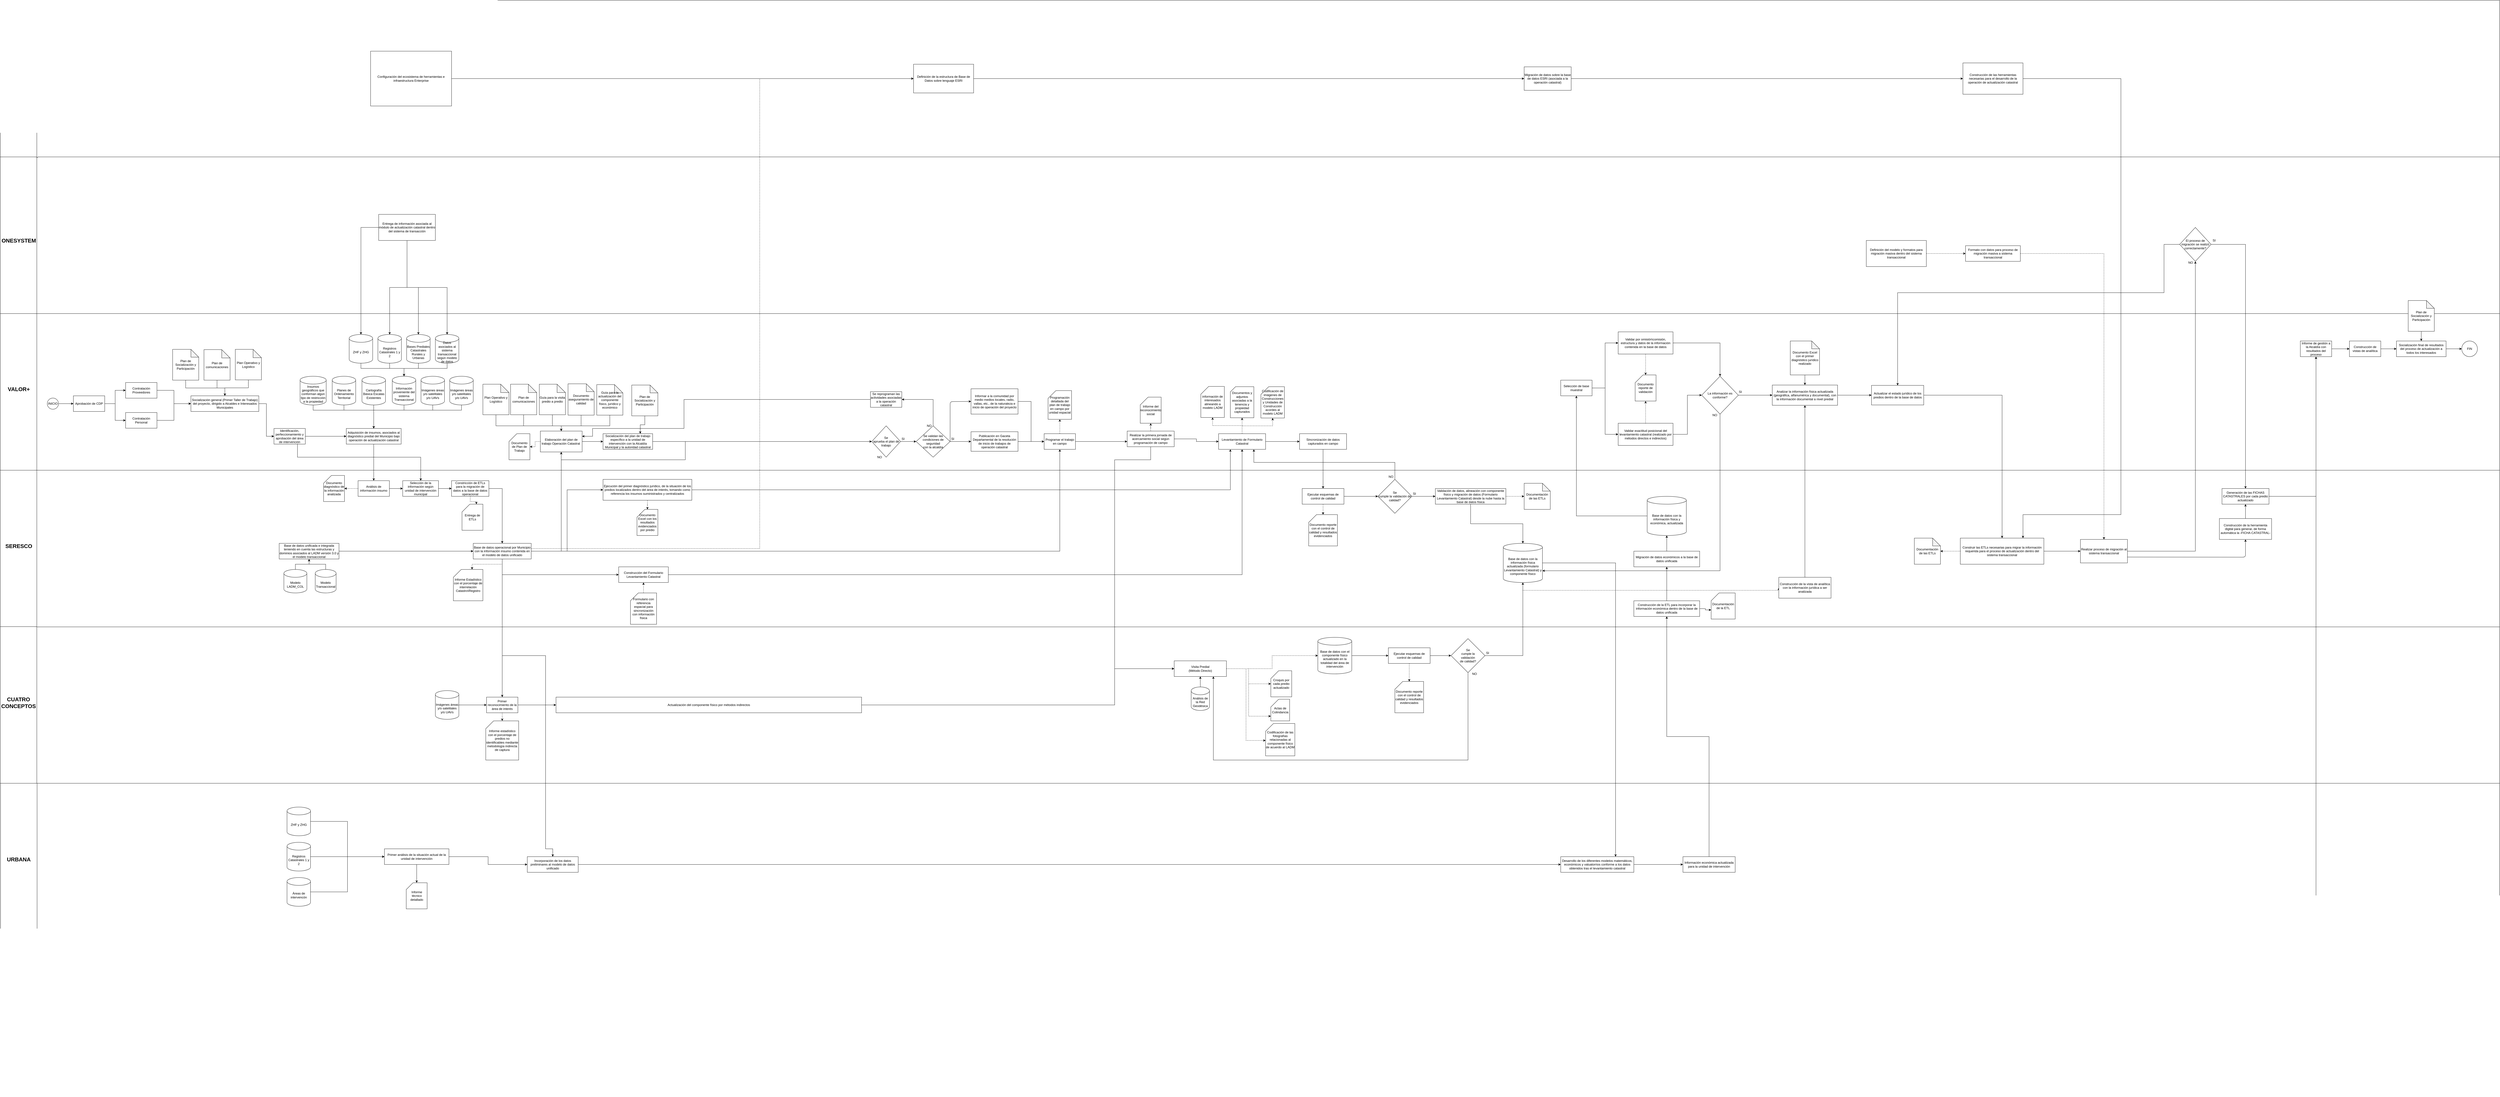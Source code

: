 <mxfile version="13.8.9" type="github">
  <diagram id="tjoHkjPWpoQrLrlIm6Ti" name="Page-1">
    <mxGraphModel dx="7051" dy="4570" grid="1" gridSize="10" guides="1" tooltips="1" connect="1" arrows="1" fold="1" page="1" pageScale="1" pageWidth="4681" pageHeight="3300" background="none" math="0" shadow="0">
      <root>
        <mxCell id="0" />
        <mxCell id="1" parent="0" />
        <mxCell id="HLIYZpSBOyfruXehFLbR-34" value="" style="rounded=0;whiteSpace=wrap;html=1;" parent="1" vertex="1">
          <mxGeometry x="-4479" y="-211" width="9569" height="600" as="geometry" />
        </mxCell>
        <mxCell id="v9BtXU44K3wzXSx1u6qu-249" value="" style="shape=card;whiteSpace=wrap;html=1;fontFamily=Helvetica;fontSize=12;fontColor=#000000;align=center;strokeColor=#000000;fillColor=#ffffff;" parent="1" vertex="1">
          <mxGeometry x="-4465" y="-3210" width="9555" height="602" as="geometry" />
        </mxCell>
        <mxCell id="v9BtXU44K3wzXSx1u6qu-223" value="" style="shape=card;whiteSpace=wrap;html=1;fontFamily=Helvetica;fontSize=12;fontColor=#000000;align=center;strokeColor=#000000;fillColor=#ffffff;" parent="1" vertex="1">
          <mxGeometry x="-4366" y="-2610" width="9456" height="620.5" as="geometry" />
        </mxCell>
        <mxCell id="v9BtXU44K3wzXSx1u6qu-112" value="" style="rounded=0;whiteSpace=wrap;html=1;" parent="1" vertex="1">
          <mxGeometry x="-4479" y="-811" width="9569" height="600" as="geometry" />
        </mxCell>
        <mxCell id="v9BtXU44K3wzXSx1u6qu-41" value="" style="rounded=0;whiteSpace=wrap;html=1;" parent="1" vertex="1">
          <mxGeometry x="-4472" y="-1410" width="9562" height="600" as="geometry" />
        </mxCell>
        <mxCell id="v9BtXU44K3wzXSx1u6qu-36" value="" style="shape=card;whiteSpace=wrap;html=1;fontFamily=Helvetica;fontSize=12;fontColor=#000000;align=center;strokeColor=#000000;fillColor=#ffffff;" parent="1" vertex="1">
          <mxGeometry x="-4480" y="-2010" width="9570" height="600" as="geometry" />
        </mxCell>
        <mxCell id="v9BtXU44K3wzXSx1u6qu-109" style="edgeStyle=orthogonalEdgeStyle;rounded=0;orthogonalLoop=1;jettySize=auto;html=1;exitX=1;exitY=0.5;exitDx=0;exitDy=0;" parent="1" source="v9BtXU44K3wzXSx1u6qu-1" target="v9BtXU44K3wzXSx1u6qu-30" edge="1">
          <mxGeometry relative="1" as="geometry" />
        </mxCell>
        <mxCell id="v9BtXU44K3wzXSx1u6qu-1" value="INICIO" style="ellipse;whiteSpace=wrap;html=1;aspect=fixed;" parent="1" vertex="1">
          <mxGeometry x="-4300" y="-1686.5" width="43" height="43" as="geometry" />
        </mxCell>
        <mxCell id="v9BtXU44K3wzXSx1u6qu-46" style="edgeStyle=orthogonalEdgeStyle;rounded=0;orthogonalLoop=1;jettySize=auto;html=1;" parent="1" source="v9BtXU44K3wzXSx1u6qu-2" target="v9BtXU44K3wzXSx1u6qu-45" edge="1">
          <mxGeometry relative="1" as="geometry" />
        </mxCell>
        <mxCell id="v9BtXU44K3wzXSx1u6qu-2" value="Adquisición de insumos, asociados al diagnóstico predial del Municipio bajo operación de actualización catastral" style="rounded=0;whiteSpace=wrap;html=1;" parent="1" vertex="1">
          <mxGeometry x="-3155" y="-1570" width="210" height="60" as="geometry" />
        </mxCell>
        <mxCell id="v9BtXU44K3wzXSx1u6qu-19" style="edgeStyle=orthogonalEdgeStyle;rounded=0;orthogonalLoop=1;jettySize=auto;html=1;entryX=0.5;entryY=0;entryDx=0;entryDy=0;entryPerimeter=0;" parent="1" source="v9BtXU44K3wzXSx1u6qu-3" target="v9BtXU44K3wzXSx1u6qu-6" edge="1">
          <mxGeometry relative="1" as="geometry">
            <Array as="points">
              <mxPoint x="-2879" y="-1800" />
              <mxPoint x="-2934" y="-1800" />
            </Array>
          </mxGeometry>
        </mxCell>
        <mxCell id="v9BtXU44K3wzXSx1u6qu-3" value="Bases Prediales&lt;br&gt;Catastrales Rurales y Urbanas" style="shape=cylinder3;whiteSpace=wrap;html=1;boundedLbl=1;backgroundOutline=1;size=15;" parent="1" vertex="1">
          <mxGeometry x="-2924" y="-1930" width="90" height="110" as="geometry" />
        </mxCell>
        <mxCell id="v9BtXU44K3wzXSx1u6qu-17" style="edgeStyle=orthogonalEdgeStyle;rounded=0;orthogonalLoop=1;jettySize=auto;html=1;entryX=0.5;entryY=0;entryDx=0;entryDy=0;entryPerimeter=0;" parent="1" source="v9BtXU44K3wzXSx1u6qu-4" target="v9BtXU44K3wzXSx1u6qu-6" edge="1">
          <mxGeometry relative="1" as="geometry">
            <Array as="points">
              <mxPoint x="-3099" y="-1800" />
              <mxPoint x="-2934" y="-1800" />
            </Array>
          </mxGeometry>
        </mxCell>
        <mxCell id="v9BtXU44K3wzXSx1u6qu-4" value="ZHF y ZHG" style="shape=cylinder3;whiteSpace=wrap;html=1;boundedLbl=1;backgroundOutline=1;size=15;" parent="1" vertex="1">
          <mxGeometry x="-3144" y="-1930" width="90" height="110" as="geometry" />
        </mxCell>
        <mxCell id="v9BtXU44K3wzXSx1u6qu-23" style="edgeStyle=orthogonalEdgeStyle;rounded=0;orthogonalLoop=1;jettySize=auto;html=1;" parent="1" source="v9BtXU44K3wzXSx1u6qu-5" target="v9BtXU44K3wzXSx1u6qu-2" edge="1">
          <mxGeometry relative="1" as="geometry" />
        </mxCell>
        <mxCell id="v9BtXU44K3wzXSx1u6qu-5" value="Cartografía Básica Escalas Existentes" style="shape=cylinder3;whiteSpace=wrap;html=1;boundedLbl=1;backgroundOutline=1;size=15;" parent="1" vertex="1">
          <mxGeometry x="-3095" y="-1770" width="90" height="110" as="geometry" />
        </mxCell>
        <mxCell id="v9BtXU44K3wzXSx1u6qu-24" style="edgeStyle=orthogonalEdgeStyle;rounded=0;orthogonalLoop=1;jettySize=auto;html=1;entryX=0.5;entryY=0;entryDx=0;entryDy=0;" parent="1" source="v9BtXU44K3wzXSx1u6qu-6" target="v9BtXU44K3wzXSx1u6qu-2" edge="1">
          <mxGeometry relative="1" as="geometry">
            <Array as="points">
              <mxPoint x="-2934" y="-1640" />
              <mxPoint x="-3050" y="-1640" />
            </Array>
          </mxGeometry>
        </mxCell>
        <mxCell id="v9BtXU44K3wzXSx1u6qu-6" value="Información proveniente del sistema Transaccional" style="shape=cylinder3;whiteSpace=wrap;html=1;boundedLbl=1;backgroundOutline=1;size=15;" parent="1" vertex="1">
          <mxGeometry x="-2979" y="-1770" width="90" height="110" as="geometry" />
        </mxCell>
        <mxCell id="v9BtXU44K3wzXSx1u6qu-22" style="edgeStyle=orthogonalEdgeStyle;rounded=0;orthogonalLoop=1;jettySize=auto;html=1;entryX=0.5;entryY=0;entryDx=0;entryDy=0;" parent="1" source="v9BtXU44K3wzXSx1u6qu-7" target="v9BtXU44K3wzXSx1u6qu-2" edge="1">
          <mxGeometry relative="1" as="geometry">
            <Array as="points">
              <mxPoint x="-3164" y="-1640" />
              <mxPoint x="-3050" y="-1640" />
            </Array>
          </mxGeometry>
        </mxCell>
        <mxCell id="v9BtXU44K3wzXSx1u6qu-7" value="Planes de Ordenamiento Territorial" style="shape=cylinder3;whiteSpace=wrap;html=1;boundedLbl=1;backgroundOutline=1;size=15;" parent="1" vertex="1">
          <mxGeometry x="-3209" y="-1770" width="90" height="110" as="geometry" />
        </mxCell>
        <mxCell id="v9BtXU44K3wzXSx1u6qu-27" style="edgeStyle=orthogonalEdgeStyle;rounded=0;orthogonalLoop=1;jettySize=auto;html=1;entryX=0.5;entryY=0;entryDx=0;entryDy=0;" parent="1" source="v9BtXU44K3wzXSx1u6qu-8" target="v9BtXU44K3wzXSx1u6qu-2" edge="1">
          <mxGeometry relative="1" as="geometry">
            <Array as="points">
              <mxPoint x="-3282" y="-1640" />
              <mxPoint x="-3050" y="-1640" />
            </Array>
          </mxGeometry>
        </mxCell>
        <mxCell id="v9BtXU44K3wzXSx1u6qu-8" value="Insumos geográficos que conforman algún tipo de restricción a la propiedad" style="shape=cylinder3;whiteSpace=wrap;html=1;boundedLbl=1;backgroundOutline=1;size=15;" parent="1" vertex="1">
          <mxGeometry x="-3332" y="-1770" width="100" height="110" as="geometry" />
        </mxCell>
        <mxCell id="v9BtXU44K3wzXSx1u6qu-20" style="edgeStyle=orthogonalEdgeStyle;rounded=0;orthogonalLoop=1;jettySize=auto;html=1;entryX=0.5;entryY=0;entryDx=0;entryDy=0;entryPerimeter=0;" parent="1" source="v9BtXU44K3wzXSx1u6qu-10" target="v9BtXU44K3wzXSx1u6qu-6" edge="1">
          <mxGeometry relative="1" as="geometry">
            <Array as="points">
              <mxPoint x="-2769" y="-1800" />
              <mxPoint x="-2934" y="-1800" />
            </Array>
          </mxGeometry>
        </mxCell>
        <mxCell id="v9BtXU44K3wzXSx1u6qu-10" value="Datos asociados al sistema transaccional según modelo de datos" style="shape=cylinder3;whiteSpace=wrap;html=1;boundedLbl=1;backgroundOutline=1;size=15;" parent="1" vertex="1">
          <mxGeometry x="-2814" y="-1930" width="90" height="110" as="geometry" />
        </mxCell>
        <mxCell id="v9BtXU44K3wzXSx1u6qu-28" style="edgeStyle=orthogonalEdgeStyle;rounded=0;orthogonalLoop=1;jettySize=auto;html=1;" parent="1" source="v9BtXU44K3wzXSx1u6qu-14" target="v9BtXU44K3wzXSx1u6qu-2" edge="1">
          <mxGeometry relative="1" as="geometry">
            <Array as="points">
              <mxPoint x="-2824" y="-1640" />
              <mxPoint x="-3050" y="-1640" />
            </Array>
          </mxGeometry>
        </mxCell>
        <mxCell id="v9BtXU44K3wzXSx1u6qu-14" value="Imágenes áreas y/o satelitales y/o UAVs" style="shape=cylinder3;whiteSpace=wrap;html=1;boundedLbl=1;backgroundOutline=1;size=15;" parent="1" vertex="1">
          <mxGeometry x="-2869" y="-1770" width="90" height="110" as="geometry" />
        </mxCell>
        <mxCell id="v9BtXU44K3wzXSx1u6qu-29" style="edgeStyle=orthogonalEdgeStyle;rounded=0;orthogonalLoop=1;jettySize=auto;html=1;entryX=0.5;entryY=0;entryDx=0;entryDy=0;" parent="1" source="v9BtXU44K3wzXSx1u6qu-15" target="v9BtXU44K3wzXSx1u6qu-2" edge="1">
          <mxGeometry relative="1" as="geometry">
            <Array as="points">
              <mxPoint x="-2714" y="-1640" />
              <mxPoint x="-3050" y="-1640" />
            </Array>
          </mxGeometry>
        </mxCell>
        <mxCell id="v9BtXU44K3wzXSx1u6qu-15" value="Imágenes áreas y/o satelitales y/o UAVs" style="shape=cylinder3;whiteSpace=wrap;html=1;boundedLbl=1;backgroundOutline=1;size=15;" parent="1" vertex="1">
          <mxGeometry x="-2759" y="-1770" width="90" height="110" as="geometry" />
        </mxCell>
        <mxCell id="v9BtXU44K3wzXSx1u6qu-18" style="edgeStyle=orthogonalEdgeStyle;rounded=0;orthogonalLoop=1;jettySize=auto;html=1;entryX=0.5;entryY=0;entryDx=0;entryDy=0;entryPerimeter=0;" parent="1" source="v9BtXU44K3wzXSx1u6qu-16" target="v9BtXU44K3wzXSx1u6qu-6" edge="1">
          <mxGeometry relative="1" as="geometry">
            <Array as="points">
              <mxPoint x="-2989" y="-1800" />
              <mxPoint x="-2934" y="-1800" />
            </Array>
          </mxGeometry>
        </mxCell>
        <mxCell id="v9BtXU44K3wzXSx1u6qu-16" value="Registros Catastrales 1 y 2" style="shape=cylinder3;whiteSpace=wrap;html=1;boundedLbl=1;backgroundOutline=1;size=15;" parent="1" vertex="1">
          <mxGeometry x="-3034" y="-1930" width="90" height="110" as="geometry" />
        </mxCell>
        <mxCell id="nM01JFlNaugnaq3uxpxz-60" style="edgeStyle=orthogonalEdgeStyle;rounded=0;orthogonalLoop=1;jettySize=auto;html=1;entryX=0;entryY=0.5;entryDx=0;entryDy=0;" parent="1" source="v9BtXU44K3wzXSx1u6qu-30" target="nM01JFlNaugnaq3uxpxz-57" edge="1">
          <mxGeometry relative="1" as="geometry" />
        </mxCell>
        <mxCell id="nM01JFlNaugnaq3uxpxz-61" style="edgeStyle=orthogonalEdgeStyle;rounded=0;orthogonalLoop=1;jettySize=auto;html=1;entryX=0;entryY=0.5;entryDx=0;entryDy=0;" parent="1" source="v9BtXU44K3wzXSx1u6qu-30" target="nM01JFlNaugnaq3uxpxz-58" edge="1">
          <mxGeometry relative="1" as="geometry" />
        </mxCell>
        <mxCell id="v9BtXU44K3wzXSx1u6qu-30" value="Aprobación de CDP" style="rounded=0;whiteSpace=wrap;html=1;" parent="1" vertex="1">
          <mxGeometry x="-4200" y="-1695" width="120" height="60" as="geometry" />
        </mxCell>
        <mxCell id="v9BtXU44K3wzXSx1u6qu-33" style="edgeStyle=orthogonalEdgeStyle;rounded=0;orthogonalLoop=1;jettySize=auto;html=1;entryX=0;entryY=0.5;entryDx=0;entryDy=0;" parent="1" source="v9BtXU44K3wzXSx1u6qu-31" target="v9BtXU44K3wzXSx1u6qu-2" edge="1">
          <mxGeometry relative="1" as="geometry" />
        </mxCell>
        <mxCell id="v9BtXU44K3wzXSx1u6qu-65" style="edgeStyle=orthogonalEdgeStyle;rounded=0;orthogonalLoop=1;jettySize=auto;html=1;" parent="1" source="v9BtXU44K3wzXSx1u6qu-31" target="v9BtXU44K3wzXSx1u6qu-62" edge="1">
          <mxGeometry relative="1" as="geometry">
            <Array as="points">
              <mxPoint x="-3342" y="-1460" />
              <mxPoint x="-2870" y="-1460" />
            </Array>
          </mxGeometry>
        </mxCell>
        <mxCell id="v9BtXU44K3wzXSx1u6qu-31" value="Identificación, perfeccionamiento y aprobación del área de intervención" style="rounded=0;whiteSpace=wrap;html=1;" parent="1" vertex="1">
          <mxGeometry x="-3432" y="-1570" width="120" height="60" as="geometry" />
        </mxCell>
        <mxCell id="v9BtXU44K3wzXSx1u6qu-38" value="" style="rounded=0;whiteSpace=wrap;html=1;" parent="1" vertex="1">
          <mxGeometry x="-4480" y="-2010" width="140" height="600" as="geometry" />
        </mxCell>
        <mxCell id="v9BtXU44K3wzXSx1u6qu-54" style="edgeStyle=orthogonalEdgeStyle;rounded=0;orthogonalLoop=1;jettySize=auto;html=1;" parent="1" source="v9BtXU44K3wzXSx1u6qu-40" target="v9BtXU44K3wzXSx1u6qu-53" edge="1">
          <mxGeometry relative="1" as="geometry" />
        </mxCell>
        <mxCell id="v9BtXU44K3wzXSx1u6qu-40" value="Base de datos unificada e integrada teniendo en cuenta las estructuras y dominios asociados al LADM versión 3.0 y el modelo transaccional" style="rounded=0;whiteSpace=wrap;html=1;" parent="1" vertex="1">
          <mxGeometry x="-3412" y="-1130" width="229" height="60" as="geometry" />
        </mxCell>
        <mxCell id="v9BtXU44K3wzXSx1u6qu-42" value="" style="rounded=0;whiteSpace=wrap;html=1;" parent="1" vertex="1">
          <mxGeometry x="-4480" y="-1410" width="140" height="600" as="geometry" />
        </mxCell>
        <mxCell id="v9BtXU44K3wzXSx1u6qu-51" style="edgeStyle=orthogonalEdgeStyle;rounded=0;orthogonalLoop=1;jettySize=auto;html=1;" parent="1" source="v9BtXU44K3wzXSx1u6qu-43" target="v9BtXU44K3wzXSx1u6qu-40" edge="1">
          <mxGeometry relative="1" as="geometry" />
        </mxCell>
        <mxCell id="v9BtXU44K3wzXSx1u6qu-43" value="Modelo LADM_COL" style="shape=cylinder3;whiteSpace=wrap;html=1;boundedLbl=1;backgroundOutline=1;size=15;" parent="1" vertex="1">
          <mxGeometry x="-3394" y="-1030" width="88" height="90" as="geometry" />
        </mxCell>
        <mxCell id="v9BtXU44K3wzXSx1u6qu-52" style="edgeStyle=orthogonalEdgeStyle;rounded=0;orthogonalLoop=1;jettySize=auto;html=1;" parent="1" source="v9BtXU44K3wzXSx1u6qu-44" target="v9BtXU44K3wzXSx1u6qu-40" edge="1">
          <mxGeometry relative="1" as="geometry" />
        </mxCell>
        <mxCell id="v9BtXU44K3wzXSx1u6qu-44" value="Modelo Transaccional" style="shape=cylinder3;whiteSpace=wrap;html=1;boundedLbl=1;backgroundOutline=1;size=15;" parent="1" vertex="1">
          <mxGeometry x="-3274" y="-1030" width="80" height="90" as="geometry" />
        </mxCell>
        <mxCell id="v9BtXU44K3wzXSx1u6qu-48" style="edgeStyle=orthogonalEdgeStyle;rounded=0;orthogonalLoop=1;jettySize=auto;html=1;dashed=1;" parent="1" source="v9BtXU44K3wzXSx1u6qu-45" target="v9BtXU44K3wzXSx1u6qu-47" edge="1">
          <mxGeometry relative="1" as="geometry" />
        </mxCell>
        <mxCell id="v9BtXU44K3wzXSx1u6qu-64" style="edgeStyle=orthogonalEdgeStyle;rounded=0;orthogonalLoop=1;jettySize=auto;html=1;" parent="1" source="v9BtXU44K3wzXSx1u6qu-45" target="v9BtXU44K3wzXSx1u6qu-62" edge="1">
          <mxGeometry relative="1" as="geometry" />
        </mxCell>
        <mxCell id="v9BtXU44K3wzXSx1u6qu-45" value="Análisis de información insumo" style="rounded=0;whiteSpace=wrap;html=1;" parent="1" vertex="1">
          <mxGeometry x="-3110" y="-1370" width="120" height="60" as="geometry" />
        </mxCell>
        <mxCell id="v9BtXU44K3wzXSx1u6qu-47" value="Documento diagnóstico de la información analizada" style="shape=card;whiteSpace=wrap;html=1;" parent="1" vertex="1">
          <mxGeometry x="-3242" y="-1390" width="80" height="100" as="geometry" />
        </mxCell>
        <mxCell id="v9BtXU44K3wzXSx1u6qu-68" style="edgeStyle=orthogonalEdgeStyle;rounded=0;orthogonalLoop=1;jettySize=auto;html=1;" parent="1" source="v9BtXU44K3wzXSx1u6qu-53" target="v9BtXU44K3wzXSx1u6qu-67" edge="1">
          <mxGeometry relative="1" as="geometry" />
        </mxCell>
        <mxCell id="v9BtXU44K3wzXSx1u6qu-91" style="edgeStyle=orthogonalEdgeStyle;rounded=0;orthogonalLoop=1;jettySize=auto;html=1;" parent="1" source="v9BtXU44K3wzXSx1u6qu-53" target="v9BtXU44K3wzXSx1u6qu-89" edge="1">
          <mxGeometry relative="1" as="geometry" />
        </mxCell>
        <mxCell id="v9BtXU44K3wzXSx1u6qu-117" style="edgeStyle=orthogonalEdgeStyle;rounded=0;orthogonalLoop=1;jettySize=auto;html=1;" parent="1" source="v9BtXU44K3wzXSx1u6qu-53" target="v9BtXU44K3wzXSx1u6qu-116" edge="1">
          <mxGeometry relative="1" as="geometry" />
        </mxCell>
        <mxCell id="v9BtXU44K3wzXSx1u6qu-127" style="edgeStyle=orthogonalEdgeStyle;rounded=0;orthogonalLoop=1;jettySize=auto;html=1;entryX=0;entryY=0.5;entryDx=0;entryDy=0;" parent="1" source="v9BtXU44K3wzXSx1u6qu-53" target="v9BtXU44K3wzXSx1u6qu-124" edge="1">
          <mxGeometry relative="1" as="geometry">
            <Array as="points">
              <mxPoint x="-2558" y="-1010" />
            </Array>
          </mxGeometry>
        </mxCell>
        <mxCell id="v9BtXU44K3wzXSx1u6qu-268" style="edgeStyle=orthogonalEdgeStyle;rounded=0;orthogonalLoop=1;jettySize=auto;html=1;dashed=1;" parent="1" source="v9BtXU44K3wzXSx1u6qu-53" target="v9BtXU44K3wzXSx1u6qu-258" edge="1">
          <mxGeometry relative="1" as="geometry">
            <Array as="points">
              <mxPoint x="-1572" y="-1110" />
            </Array>
          </mxGeometry>
        </mxCell>
        <mxCell id="HLIYZpSBOyfruXehFLbR-12" style="edgeStyle=orthogonalEdgeStyle;rounded=0;orthogonalLoop=1;jettySize=auto;html=1;entryX=0;entryY=0.5;entryDx=0;entryDy=0;" parent="1" source="v9BtXU44K3wzXSx1u6qu-53" target="HLIYZpSBOyfruXehFLbR-11" edge="1">
          <mxGeometry relative="1" as="geometry" />
        </mxCell>
        <mxCell id="HLIYZpSBOyfruXehFLbR-30" style="edgeStyle=orthogonalEdgeStyle;rounded=0;orthogonalLoop=1;jettySize=auto;html=1;entryX=0;entryY=0;entryDx=71.5;entryDy=0;entryPerimeter=0;dashed=1;" parent="1" source="v9BtXU44K3wzXSx1u6qu-53" target="HLIYZpSBOyfruXehFLbR-29" edge="1">
          <mxGeometry relative="1" as="geometry" />
        </mxCell>
        <mxCell id="HLIYZpSBOyfruXehFLbR-50" style="edgeStyle=orthogonalEdgeStyle;rounded=0;orthogonalLoop=1;jettySize=auto;html=1;entryX=0.5;entryY=0;entryDx=0;entryDy=0;" parent="1" source="v9BtXU44K3wzXSx1u6qu-53" target="HLIYZpSBOyfruXehFLbR-47" edge="1">
          <mxGeometry relative="1" as="geometry">
            <Array as="points">
              <mxPoint x="-2558" y="-700" />
              <mxPoint x="-2392" y="-700" />
              <mxPoint x="-2392" y="40" />
            </Array>
          </mxGeometry>
        </mxCell>
        <mxCell id="v9BtXU44K3wzXSx1u6qu-53" value="Base de datos operacional por Municipio con la información insumo contenida en el modelo de datos unificado" style="rounded=0;whiteSpace=wrap;html=1;" parent="1" vertex="1">
          <mxGeometry x="-2669" y="-1130" width="222" height="60" as="geometry" />
        </mxCell>
        <mxCell id="v9BtXU44K3wzXSx1u6qu-59" style="edgeStyle=orthogonalEdgeStyle;rounded=0;orthogonalLoop=1;jettySize=auto;html=1;entryX=0.5;entryY=0;entryDx=0;entryDy=0;" parent="1" source="v9BtXU44K3wzXSx1u6qu-56" target="v9BtXU44K3wzXSx1u6qu-53" edge="1">
          <mxGeometry relative="1" as="geometry">
            <Array as="points">
              <mxPoint x="-2558" y="-1340" />
            </Array>
          </mxGeometry>
        </mxCell>
        <mxCell id="v9BtXU44K3wzXSx1u6qu-60" style="edgeStyle=orthogonalEdgeStyle;rounded=0;orthogonalLoop=1;jettySize=auto;html=1;entryX=0;entryY=0;entryDx=55;entryDy=0;entryPerimeter=0;dashed=1;" parent="1" source="v9BtXU44K3wzXSx1u6qu-56" target="v9BtXU44K3wzXSx1u6qu-58" edge="1">
          <mxGeometry relative="1" as="geometry" />
        </mxCell>
        <mxCell id="v9BtXU44K3wzXSx1u6qu-56" value="Constricción de ETLs para la migración de datos a la base de datos operacional" style="rounded=0;whiteSpace=wrap;html=1;" parent="1" vertex="1">
          <mxGeometry x="-2752" y="-1370" width="143" height="60" as="geometry" />
        </mxCell>
        <mxCell id="v9BtXU44K3wzXSx1u6qu-58" value="Entrega de ETLs" style="shape=card;whiteSpace=wrap;html=1;" parent="1" vertex="1">
          <mxGeometry x="-2712" y="-1280" width="80" height="100" as="geometry" />
        </mxCell>
        <mxCell id="v9BtXU44K3wzXSx1u6qu-66" style="edgeStyle=orthogonalEdgeStyle;rounded=0;orthogonalLoop=1;jettySize=auto;html=1;" parent="1" source="v9BtXU44K3wzXSx1u6qu-62" target="v9BtXU44K3wzXSx1u6qu-56" edge="1">
          <mxGeometry relative="1" as="geometry" />
        </mxCell>
        <mxCell id="v9BtXU44K3wzXSx1u6qu-62" value="Selección de la información según unidad de intervención municipal" style="rounded=0;whiteSpace=wrap;html=1;" parent="1" vertex="1">
          <mxGeometry x="-2939" y="-1370" width="137" height="60" as="geometry" />
        </mxCell>
        <mxCell id="v9BtXU44K3wzXSx1u6qu-84" style="edgeStyle=orthogonalEdgeStyle;rounded=0;orthogonalLoop=1;jettySize=auto;html=1;dashed=1;" parent="1" source="v9BtXU44K3wzXSx1u6qu-67" target="v9BtXU44K3wzXSx1u6qu-81" edge="1">
          <mxGeometry relative="1" as="geometry" />
        </mxCell>
        <mxCell id="v9BtXU44K3wzXSx1u6qu-85" style="edgeStyle=orthogonalEdgeStyle;rounded=0;orthogonalLoop=1;jettySize=auto;html=1;" parent="1" source="v9BtXU44K3wzXSx1u6qu-67" target="v9BtXU44K3wzXSx1u6qu-79" edge="1">
          <mxGeometry relative="1" as="geometry" />
        </mxCell>
        <mxCell id="v9BtXU44K3wzXSx1u6qu-67" value="Elaboración del plan de trabajo Operación Catastral&amp;nbsp;" style="rounded=0;whiteSpace=wrap;html=1;" parent="1" vertex="1">
          <mxGeometry x="-2412" y="-1560" width="160" height="80" as="geometry" />
        </mxCell>
        <mxCell id="v9BtXU44K3wzXSx1u6qu-74" style="edgeStyle=orthogonalEdgeStyle;rounded=0;orthogonalLoop=1;jettySize=auto;html=1;" parent="1" source="v9BtXU44K3wzXSx1u6qu-69" target="v9BtXU44K3wzXSx1u6qu-67" edge="1">
          <mxGeometry relative="1" as="geometry">
            <Array as="points">
              <mxPoint x="-2366" y="-1580" />
              <mxPoint x="-2332" y="-1580" />
            </Array>
          </mxGeometry>
        </mxCell>
        <mxCell id="v9BtXU44K3wzXSx1u6qu-69" value="Guía para la visita predio a predio" style="shape=note;whiteSpace=wrap;html=1;backgroundOutline=1;darkOpacity=0.05;size=32;" parent="1" vertex="1">
          <mxGeometry x="-2416" y="-1739.5" width="100" height="117" as="geometry" />
        </mxCell>
        <mxCell id="nM01JFlNaugnaq3uxpxz-6" style="edgeStyle=orthogonalEdgeStyle;rounded=0;orthogonalLoop=1;jettySize=auto;html=1;" parent="1" source="v9BtXU44K3wzXSx1u6qu-70" edge="1">
          <mxGeometry relative="1" as="geometry">
            <mxPoint x="-2332" y="-1560" as="targetPoint" />
            <Array as="points">
              <mxPoint x="-2146" y="-1580" />
              <mxPoint x="-2332" y="-1580" />
            </Array>
          </mxGeometry>
        </mxCell>
        <mxCell id="v9BtXU44K3wzXSx1u6qu-70" value="Guía para la actualización del componente físico, jurídico y económico" style="shape=note;whiteSpace=wrap;html=1;backgroundOutline=1;darkOpacity=0.05;size=32;" parent="1" vertex="1">
          <mxGeometry x="-2196" y="-1738" width="100" height="117" as="geometry" />
        </mxCell>
        <mxCell id="nM01JFlNaugnaq3uxpxz-5" style="edgeStyle=orthogonalEdgeStyle;rounded=0;orthogonalLoop=1;jettySize=auto;html=1;" parent="1" source="v9BtXU44K3wzXSx1u6qu-71" target="v9BtXU44K3wzXSx1u6qu-67" edge="1">
          <mxGeometry relative="1" as="geometry">
            <Array as="points">
              <mxPoint x="-2582" y="-1580" />
              <mxPoint x="-2332" y="-1580" />
            </Array>
          </mxGeometry>
        </mxCell>
        <mxCell id="v9BtXU44K3wzXSx1u6qu-71" value="Plan Operativo y Logístico" style="shape=note;whiteSpace=wrap;html=1;backgroundOutline=1;darkOpacity=0.05;size=32;" parent="1" vertex="1">
          <mxGeometry x="-2632" y="-1739.5" width="100" height="117" as="geometry" />
        </mxCell>
        <mxCell id="v9BtXU44K3wzXSx1u6qu-87" style="edgeStyle=orthogonalEdgeStyle;rounded=0;orthogonalLoop=1;jettySize=auto;html=1;" parent="1" source="v9BtXU44K3wzXSx1u6qu-79" target="v9BtXU44K3wzXSx1u6qu-86" edge="1">
          <mxGeometry relative="1" as="geometry" />
        </mxCell>
        <mxCell id="v9BtXU44K3wzXSx1u6qu-79" value="Socialización del plan de trabajo específico a la unidad de intervención con la Alcaldía Municipal y la autoridad catastral" style="rounded=0;whiteSpace=wrap;html=1;" parent="1" vertex="1">
          <mxGeometry x="-2172" y="-1550" width="190" height="60" as="geometry" />
        </mxCell>
        <mxCell id="v9BtXU44K3wzXSx1u6qu-81" value="Documento de Plan de Trabajo" style="shape=card;whiteSpace=wrap;html=1;" parent="1" vertex="1">
          <mxGeometry x="-2532" y="-1550" width="80" height="100" as="geometry" />
        </mxCell>
        <mxCell id="v9BtXU44K3wzXSx1u6qu-88" style="edgeStyle=orthogonalEdgeStyle;rounded=0;orthogonalLoop=1;jettySize=auto;html=1;" parent="1" source="v9BtXU44K3wzXSx1u6qu-86" target="v9BtXU44K3wzXSx1u6qu-67" edge="1">
          <mxGeometry relative="1" as="geometry">
            <Array as="points">
              <mxPoint x="-1857" y="-1450" />
              <mxPoint x="-2332" y="-1450" />
            </Array>
          </mxGeometry>
        </mxCell>
        <mxCell id="v9BtXU44K3wzXSx1u6qu-99" style="edgeStyle=orthogonalEdgeStyle;rounded=0;orthogonalLoop=1;jettySize=auto;html=1;entryX=0;entryY=0.5;entryDx=0;entryDy=0;" parent="1" source="v9BtXU44K3wzXSx1u6qu-86" target="v9BtXU44K3wzXSx1u6qu-97" edge="1">
          <mxGeometry relative="1" as="geometry" />
        </mxCell>
        <mxCell id="v9BtXU44K3wzXSx1u6qu-86" value="Se &lt;br&gt;aprueba el plan de trabajo" style="rhombus;whiteSpace=wrap;html=1;" parent="1" vertex="1">
          <mxGeometry x="-1143" y="-1580" width="110" height="120" as="geometry" />
        </mxCell>
        <mxCell id="v9BtXU44K3wzXSx1u6qu-96" style="edgeStyle=orthogonalEdgeStyle;rounded=0;orthogonalLoop=1;jettySize=auto;html=1;dashed=1;" parent="1" source="v9BtXU44K3wzXSx1u6qu-89" target="v9BtXU44K3wzXSx1u6qu-95" edge="1">
          <mxGeometry relative="1" as="geometry" />
        </mxCell>
        <mxCell id="v9BtXU44K3wzXSx1u6qu-111" style="edgeStyle=orthogonalEdgeStyle;rounded=0;orthogonalLoop=1;jettySize=auto;html=1;" parent="1" source="v9BtXU44K3wzXSx1u6qu-89" target="v9BtXU44K3wzXSx1u6qu-110" edge="1">
          <mxGeometry relative="1" as="geometry">
            <Array as="points">
              <mxPoint x="-203" y="-1520" />
              <mxPoint x="-203" y="-1520" />
            </Array>
          </mxGeometry>
        </mxCell>
        <mxCell id="v9BtXU44K3wzXSx1u6qu-89" value="Programar el trabajo en campo" style="rounded=0;whiteSpace=wrap;html=1;" parent="1" vertex="1">
          <mxGeometry x="-483" y="-1550" width="120" height="60" as="geometry" />
        </mxCell>
        <mxCell id="v9BtXU44K3wzXSx1u6qu-93" value="SI" style="text;html=1;strokeColor=none;fillColor=none;align=center;verticalAlign=middle;whiteSpace=wrap;rounded=0;" parent="1" vertex="1">
          <mxGeometry x="-1043" y="-1540" width="40" height="20" as="geometry" />
        </mxCell>
        <mxCell id="v9BtXU44K3wzXSx1u6qu-94" value="NO" style="text;html=1;strokeColor=none;fillColor=none;align=center;verticalAlign=middle;whiteSpace=wrap;rounded=0;" parent="1" vertex="1">
          <mxGeometry x="-1133" y="-1470" width="40" height="20" as="geometry" />
        </mxCell>
        <mxCell id="v9BtXU44K3wzXSx1u6qu-95" value="Programación detallada del plan de trabajo en campo por unidad espacial" style="shape=card;whiteSpace=wrap;html=1;" parent="1" vertex="1">
          <mxGeometry x="-468" y="-1715" width="90" height="110" as="geometry" />
        </mxCell>
        <mxCell id="v9BtXU44K3wzXSx1u6qu-103" style="edgeStyle=orthogonalEdgeStyle;rounded=0;orthogonalLoop=1;jettySize=auto;html=1;entryX=1;entryY=0.5;entryDx=0;entryDy=0;" parent="1" source="v9BtXU44K3wzXSx1u6qu-97" target="v9BtXU44K3wzXSx1u6qu-102" edge="1">
          <mxGeometry relative="1" as="geometry">
            <Array as="points">
              <mxPoint x="-908" y="-1681" />
            </Array>
          </mxGeometry>
        </mxCell>
        <mxCell id="HLIYZpSBOyfruXehFLbR-2" style="edgeStyle=orthogonalEdgeStyle;rounded=0;orthogonalLoop=1;jettySize=auto;html=1;entryX=0;entryY=0.5;entryDx=0;entryDy=0;" parent="1" source="v9BtXU44K3wzXSx1u6qu-97" target="HLIYZpSBOyfruXehFLbR-1" edge="1">
          <mxGeometry relative="1" as="geometry" />
        </mxCell>
        <mxCell id="v9BtXU44K3wzXSx1u6qu-97" value="Se validan las condiciones de seguridad&lt;br&gt;con la alcaldía" style="rhombus;whiteSpace=wrap;html=1;" parent="1" vertex="1">
          <mxGeometry x="-973" y="-1580" width="130" height="120" as="geometry" />
        </mxCell>
        <mxCell id="v9BtXU44K3wzXSx1u6qu-105" style="edgeStyle=orthogonalEdgeStyle;rounded=0;orthogonalLoop=1;jettySize=auto;html=1;entryX=1;entryY=0.25;entryDx=0;entryDy=0;" parent="1" source="v9BtXU44K3wzXSx1u6qu-102" target="v9BtXU44K3wzXSx1u6qu-67" edge="1">
          <mxGeometry relative="1" as="geometry">
            <Array as="points">
              <mxPoint x="-1862" y="-1681" />
              <mxPoint x="-1862" y="-1570" />
              <mxPoint x="-2212" y="-1570" />
              <mxPoint x="-2212" y="-1540" />
            </Array>
          </mxGeometry>
        </mxCell>
        <mxCell id="v9BtXU44K3wzXSx1u6qu-102" value="Se reprograman las actividades asociadas a la operación catastral" style="rounded=0;whiteSpace=wrap;html=1;" parent="1" vertex="1">
          <mxGeometry x="-1148" y="-1711" width="120" height="60" as="geometry" />
        </mxCell>
        <mxCell id="v9BtXU44K3wzXSx1u6qu-107" value="SI" style="text;html=1;strokeColor=none;fillColor=none;align=center;verticalAlign=middle;whiteSpace=wrap;rounded=0;" parent="1" vertex="1">
          <mxGeometry x="-853" y="-1540" width="40" height="20" as="geometry" />
        </mxCell>
        <mxCell id="v9BtXU44K3wzXSx1u6qu-108" value="NO" style="text;html=1;strokeColor=none;fillColor=none;align=center;verticalAlign=middle;whiteSpace=wrap;rounded=0;" parent="1" vertex="1">
          <mxGeometry x="-943" y="-1590" width="40" height="20" as="geometry" />
        </mxCell>
        <mxCell id="v9BtXU44K3wzXSx1u6qu-130" style="edgeStyle=orthogonalEdgeStyle;rounded=0;orthogonalLoop=1;jettySize=auto;html=1;entryX=0.5;entryY=1;entryDx=0;entryDy=0;entryPerimeter=0;dashed=1;" parent="1" source="v9BtXU44K3wzXSx1u6qu-110" target="v9BtXU44K3wzXSx1u6qu-129" edge="1">
          <mxGeometry relative="1" as="geometry" />
        </mxCell>
        <mxCell id="v9BtXU44K3wzXSx1u6qu-132" style="edgeStyle=orthogonalEdgeStyle;rounded=0;orthogonalLoop=1;jettySize=auto;html=1;entryX=0;entryY=0.5;entryDx=0;entryDy=0;exitX=0.5;exitY=1;exitDx=0;exitDy=0;" parent="1" source="v9BtXU44K3wzXSx1u6qu-110" target="v9BtXU44K3wzXSx1u6qu-128" edge="1">
          <mxGeometry relative="1" as="geometry">
            <Array as="points">
              <mxPoint x="-75" y="-1450" />
              <mxPoint x="-213" y="-1450" />
              <mxPoint x="-213" y="-650" />
            </Array>
          </mxGeometry>
        </mxCell>
        <mxCell id="v9BtXU44K3wzXSx1u6qu-133" style="edgeStyle=orthogonalEdgeStyle;rounded=0;orthogonalLoop=1;jettySize=auto;html=1;entryX=0;entryY=0.5;entryDx=0;entryDy=0;" parent="1" source="v9BtXU44K3wzXSx1u6qu-110" target="v9BtXU44K3wzXSx1u6qu-131" edge="1">
          <mxGeometry relative="1" as="geometry" />
        </mxCell>
        <mxCell id="v9BtXU44K3wzXSx1u6qu-110" value="Realizar la primera jornada de acercamiento social según programación de campo" style="rounded=0;whiteSpace=wrap;html=1;" parent="1" vertex="1">
          <mxGeometry x="-165" y="-1560" width="180" height="60" as="geometry" />
        </mxCell>
        <mxCell id="v9BtXU44K3wzXSx1u6qu-115" value="" style="rounded=0;whiteSpace=wrap;html=1;" parent="1" vertex="1">
          <mxGeometry x="-4480" y="-811" width="140" height="600" as="geometry" />
        </mxCell>
        <mxCell id="v9BtXU44K3wzXSx1u6qu-123" style="edgeStyle=orthogonalEdgeStyle;rounded=0;orthogonalLoop=1;jettySize=auto;html=1;entryX=0;entryY=0.5;entryDx=0;entryDy=0;" parent="1" source="v9BtXU44K3wzXSx1u6qu-116" target="v9BtXU44K3wzXSx1u6qu-122" edge="1">
          <mxGeometry relative="1" as="geometry" />
        </mxCell>
        <mxCell id="HLIYZpSBOyfruXehFLbR-33" style="edgeStyle=orthogonalEdgeStyle;rounded=0;orthogonalLoop=1;jettySize=auto;html=1;dashed=1;" parent="1" source="v9BtXU44K3wzXSx1u6qu-116" target="HLIYZpSBOyfruXehFLbR-31" edge="1">
          <mxGeometry relative="1" as="geometry" />
        </mxCell>
        <mxCell id="v9BtXU44K3wzXSx1u6qu-116" value="Primer reconocimiento de la área de interés" style="rounded=0;whiteSpace=wrap;html=1;" parent="1" vertex="1">
          <mxGeometry x="-2618" y="-541" width="120" height="60" as="geometry" />
        </mxCell>
        <mxCell id="v9BtXU44K3wzXSx1u6qu-121" style="edgeStyle=orthogonalEdgeStyle;rounded=0;orthogonalLoop=1;jettySize=auto;html=1;entryX=0;entryY=0.5;entryDx=0;entryDy=0;" parent="1" source="v9BtXU44K3wzXSx1u6qu-119" target="v9BtXU44K3wzXSx1u6qu-116" edge="1">
          <mxGeometry relative="1" as="geometry" />
        </mxCell>
        <mxCell id="v9BtXU44K3wzXSx1u6qu-119" value="Imágenes áreas y/o satelitales y/o UAVs" style="shape=cylinder3;whiteSpace=wrap;html=1;boundedLbl=1;backgroundOutline=1;size=15;" parent="1" vertex="1">
          <mxGeometry x="-2814" y="-566" width="90" height="110" as="geometry" />
        </mxCell>
        <mxCell id="v9BtXU44K3wzXSx1u6qu-135" style="edgeStyle=orthogonalEdgeStyle;rounded=0;orthogonalLoop=1;jettySize=auto;html=1;entryX=0;entryY=0.5;entryDx=0;entryDy=0;exitX=1;exitY=0.5;exitDx=0;exitDy=0;" parent="1" source="v9BtXU44K3wzXSx1u6qu-122" target="v9BtXU44K3wzXSx1u6qu-128" edge="1">
          <mxGeometry relative="1" as="geometry">
            <mxPoint x="-293" y="-640" as="targetPoint" />
            <Array as="points">
              <mxPoint x="-213" y="-511" />
              <mxPoint x="-213" y="-650" />
            </Array>
            <mxPoint x="-527" y="-511" as="sourcePoint" />
          </mxGeometry>
        </mxCell>
        <mxCell id="v9BtXU44K3wzXSx1u6qu-122" value="Actualización del componente físico por métodos indirectos" style="rounded=0;whiteSpace=wrap;html=1;" parent="1" vertex="1">
          <mxGeometry x="-2352" y="-541" width="1170" height="60" as="geometry" />
        </mxCell>
        <mxCell id="v9BtXU44K3wzXSx1u6qu-134" style="edgeStyle=orthogonalEdgeStyle;rounded=0;orthogonalLoop=1;jettySize=auto;html=1;exitX=1;exitY=0.5;exitDx=0;exitDy=0;" parent="1" source="v9BtXU44K3wzXSx1u6qu-124" target="v9BtXU44K3wzXSx1u6qu-131" edge="1">
          <mxGeometry relative="1" as="geometry">
            <mxPoint x="-1808" y="-1010" as="sourcePoint" />
          </mxGeometry>
        </mxCell>
        <mxCell id="v9BtXU44K3wzXSx1u6qu-124" value="Construcción del Formulario Levantamiento Catastral" style="rounded=0;whiteSpace=wrap;html=1;" parent="1" vertex="1">
          <mxGeometry x="-2112" y="-1040" width="190" height="60" as="geometry" />
        </mxCell>
        <mxCell id="v9BtXU44K3wzXSx1u6qu-146" style="edgeStyle=orthogonalEdgeStyle;rounded=0;orthogonalLoop=1;jettySize=auto;html=1;dashed=1;" parent="1" source="v9BtXU44K3wzXSx1u6qu-128" target="v9BtXU44K3wzXSx1u6qu-144" edge="1">
          <mxGeometry relative="1" as="geometry" />
        </mxCell>
        <mxCell id="v9BtXU44K3wzXSx1u6qu-148" style="edgeStyle=orthogonalEdgeStyle;rounded=0;orthogonalLoop=1;jettySize=auto;html=1;entryX=0;entryY=0;entryDx=0;entryDy=65;entryPerimeter=0;dashed=1;" parent="1" source="v9BtXU44K3wzXSx1u6qu-128" target="v9BtXU44K3wzXSx1u6qu-145" edge="1">
          <mxGeometry relative="1" as="geometry" />
        </mxCell>
        <mxCell id="v9BtXU44K3wzXSx1u6qu-161" style="edgeStyle=orthogonalEdgeStyle;rounded=0;orthogonalLoop=1;jettySize=auto;html=1;dashed=1;" parent="1" source="v9BtXU44K3wzXSx1u6qu-128" target="v9BtXU44K3wzXSx1u6qu-141" edge="1">
          <mxGeometry relative="1" as="geometry" />
        </mxCell>
        <mxCell id="HLIYZpSBOyfruXehFLbR-20" style="edgeStyle=orthogonalEdgeStyle;rounded=0;orthogonalLoop=1;jettySize=auto;html=1;entryX=0;entryY=0;entryDx=0;entryDy=65;entryPerimeter=0;dashed=1;" parent="1" source="v9BtXU44K3wzXSx1u6qu-128" target="HLIYZpSBOyfruXehFLbR-19" edge="1">
          <mxGeometry relative="1" as="geometry" />
        </mxCell>
        <mxCell id="v9BtXU44K3wzXSx1u6qu-128" value="Visita Predial&lt;br&gt;(Método Directo)" style="rounded=0;whiteSpace=wrap;html=1;" parent="1" vertex="1">
          <mxGeometry x="15" y="-680" width="200" height="60" as="geometry" />
        </mxCell>
        <mxCell id="v9BtXU44K3wzXSx1u6qu-129" value="Informe del reconocimiento social" style="shape=card;whiteSpace=wrap;html=1;" parent="1" vertex="1">
          <mxGeometry x="-115" y="-1690" width="80" height="100" as="geometry" />
        </mxCell>
        <mxCell id="v9BtXU44K3wzXSx1u6qu-152" style="edgeStyle=orthogonalEdgeStyle;rounded=0;orthogonalLoop=1;jettySize=auto;html=1;entryX=0.5;entryY=1;entryDx=0;entryDy=0;entryPerimeter=0;dashed=1;" parent="1" source="v9BtXU44K3wzXSx1u6qu-131" target="v9BtXU44K3wzXSx1u6qu-149" edge="1">
          <mxGeometry relative="1" as="geometry" />
        </mxCell>
        <mxCell id="v9BtXU44K3wzXSx1u6qu-153" style="edgeStyle=orthogonalEdgeStyle;rounded=0;orthogonalLoop=1;jettySize=auto;html=1;dashed=1;" parent="1" source="v9BtXU44K3wzXSx1u6qu-131" target="v9BtXU44K3wzXSx1u6qu-150" edge="1">
          <mxGeometry relative="1" as="geometry" />
        </mxCell>
        <mxCell id="v9BtXU44K3wzXSx1u6qu-155" style="edgeStyle=orthogonalEdgeStyle;rounded=0;orthogonalLoop=1;jettySize=auto;html=1;" parent="1" source="v9BtXU44K3wzXSx1u6qu-131" target="v9BtXU44K3wzXSx1u6qu-154" edge="1">
          <mxGeometry relative="1" as="geometry" />
        </mxCell>
        <mxCell id="HLIYZpSBOyfruXehFLbR-22" style="edgeStyle=orthogonalEdgeStyle;rounded=0;orthogonalLoop=1;jettySize=auto;html=1;dashed=1;" parent="1" source="v9BtXU44K3wzXSx1u6qu-131" target="HLIYZpSBOyfruXehFLbR-21" edge="1">
          <mxGeometry relative="1" as="geometry" />
        </mxCell>
        <mxCell id="v9BtXU44K3wzXSx1u6qu-131" value="Levantamiento de Formulario Catastral" style="rounded=0;whiteSpace=wrap;html=1;" parent="1" vertex="1">
          <mxGeometry x="185" y="-1550" width="180" height="60" as="geometry" />
        </mxCell>
        <mxCell id="v9BtXU44K3wzXSx1u6qu-139" style="edgeStyle=orthogonalEdgeStyle;rounded=0;orthogonalLoop=1;jettySize=auto;html=1;entryX=0.5;entryY=1;entryDx=0;entryDy=0;" parent="1" source="v9BtXU44K3wzXSx1u6qu-136" target="v9BtXU44K3wzXSx1u6qu-128" edge="1">
          <mxGeometry relative="1" as="geometry" />
        </mxCell>
        <mxCell id="v9BtXU44K3wzXSx1u6qu-136" value="Análisis de la Red Geodésica" style="shape=cylinder3;whiteSpace=wrap;html=1;boundedLbl=1;backgroundOutline=1;size=15;" parent="1" vertex="1">
          <mxGeometry x="80" y="-580" width="70" height="90" as="geometry" />
        </mxCell>
        <mxCell id="v9BtXU44K3wzXSx1u6qu-166" style="edgeStyle=orthogonalEdgeStyle;rounded=0;orthogonalLoop=1;jettySize=auto;html=1;entryX=0;entryY=0.5;entryDx=0;entryDy=0;" parent="1" source="v9BtXU44K3wzXSx1u6qu-141" target="v9BtXU44K3wzXSx1u6qu-165" edge="1">
          <mxGeometry relative="1" as="geometry" />
        </mxCell>
        <mxCell id="v9BtXU44K3wzXSx1u6qu-141" value="Base de datos con el componente físico actualizado en la totalidad del área de intervención" style="shape=cylinder3;whiteSpace=wrap;html=1;boundedLbl=1;backgroundOutline=1;size=15;" parent="1" vertex="1">
          <mxGeometry x="565" y="-770" width="130" height="140" as="geometry" />
        </mxCell>
        <mxCell id="v9BtXU44K3wzXSx1u6qu-144" value="Croquis por cada predio actualizado" style="shape=card;whiteSpace=wrap;html=1;" parent="1" vertex="1">
          <mxGeometry x="385" y="-642" width="80" height="100" as="geometry" />
        </mxCell>
        <mxCell id="v9BtXU44K3wzXSx1u6qu-145" value="Actas de Colindancia" style="shape=card;whiteSpace=wrap;html=1;" parent="1" vertex="1">
          <mxGeometry x="385" y="-533" width="72" height="83" as="geometry" />
        </mxCell>
        <mxCell id="v9BtXU44K3wzXSx1u6qu-149" value="información de interesados alineando a modelo LADM" style="shape=card;whiteSpace=wrap;html=1;" parent="1" vertex="1">
          <mxGeometry x="117" y="-1731" width="90" height="119" as="geometry" />
        </mxCell>
        <mxCell id="v9BtXU44K3wzXSx1u6qu-150" value="Documentos y adjuntos asociadas a la tenencia y propiedad capturados" style="shape=card;whiteSpace=wrap;html=1;size=20;" parent="1" vertex="1">
          <mxGeometry x="230" y="-1730" width="90" height="119" as="geometry" />
        </mxCell>
        <mxCell id="v9BtXU44K3wzXSx1u6qu-172" style="edgeStyle=orthogonalEdgeStyle;rounded=0;orthogonalLoop=1;jettySize=auto;html=1;entryX=0.5;entryY=0;entryDx=0;entryDy=0;" parent="1" source="v9BtXU44K3wzXSx1u6qu-154" target="v9BtXU44K3wzXSx1u6qu-170" edge="1">
          <mxGeometry relative="1" as="geometry" />
        </mxCell>
        <mxCell id="v9BtXU44K3wzXSx1u6qu-154" value="Sincronización de datos capturados en campo" style="rounded=0;whiteSpace=wrap;html=1;" parent="1" vertex="1">
          <mxGeometry x="495" y="-1550" width="180" height="60" as="geometry" />
        </mxCell>
        <mxCell id="v9BtXU44K3wzXSx1u6qu-185" style="edgeStyle=orthogonalEdgeStyle;rounded=0;orthogonalLoop=1;jettySize=auto;html=1;" parent="1" source="v9BtXU44K3wzXSx1u6qu-156" target="v9BtXU44K3wzXSx1u6qu-184" edge="1">
          <mxGeometry relative="1" as="geometry" />
        </mxCell>
        <mxCell id="v9BtXU44K3wzXSx1u6qu-218" style="edgeStyle=orthogonalEdgeStyle;rounded=0;orthogonalLoop=1;jettySize=auto;html=1;entryX=0;entryY=0.5;entryDx=0;entryDy=0;entryPerimeter=0;dashed=1;" parent="1" source="v9BtXU44K3wzXSx1u6qu-156" target="v9BtXU44K3wzXSx1u6qu-217" edge="1">
          <mxGeometry relative="1" as="geometry" />
        </mxCell>
        <mxCell id="v9BtXU44K3wzXSx1u6qu-156" value="Validación de datos, alineación con componente físico y migración de datos (Formulario Levantamiento Catastral) desde la nube hasta la base de datos física" style="rounded=0;whiteSpace=wrap;html=1;" parent="1" vertex="1">
          <mxGeometry x="1015" y="-1340" width="270" height="60" as="geometry" />
        </mxCell>
        <mxCell id="v9BtXU44K3wzXSx1u6qu-164" style="edgeStyle=orthogonalEdgeStyle;rounded=0;orthogonalLoop=1;jettySize=auto;html=1;dashed=1;" parent="1" source="v9BtXU44K3wzXSx1u6qu-163" target="v9BtXU44K3wzXSx1u6qu-124" edge="1">
          <mxGeometry relative="1" as="geometry" />
        </mxCell>
        <mxCell id="v9BtXU44K3wzXSx1u6qu-163" value="Formulario con referencia espacial para sincronización con información física" style="shape=card;whiteSpace=wrap;html=1;" parent="1" vertex="1">
          <mxGeometry x="-2067" y="-940" width="100" height="120" as="geometry" />
        </mxCell>
        <mxCell id="v9BtXU44K3wzXSx1u6qu-168" style="edgeStyle=orthogonalEdgeStyle;rounded=0;orthogonalLoop=1;jettySize=auto;html=1;entryX=0.5;entryY=0;entryDx=0;entryDy=0;entryPerimeter=0;dashed=1;" parent="1" source="v9BtXU44K3wzXSx1u6qu-165" target="v9BtXU44K3wzXSx1u6qu-167" edge="1">
          <mxGeometry relative="1" as="geometry" />
        </mxCell>
        <mxCell id="v9BtXU44K3wzXSx1u6qu-180" style="edgeStyle=orthogonalEdgeStyle;rounded=0;orthogonalLoop=1;jettySize=auto;html=1;entryX=0;entryY=0.5;entryDx=0;entryDy=0;" parent="1" source="v9BtXU44K3wzXSx1u6qu-165" target="v9BtXU44K3wzXSx1u6qu-179" edge="1">
          <mxGeometry relative="1" as="geometry" />
        </mxCell>
        <mxCell id="v9BtXU44K3wzXSx1u6qu-165" value="Ejecutar esquemas de control de calidad" style="rounded=0;whiteSpace=wrap;html=1;" parent="1" vertex="1">
          <mxGeometry x="835" y="-730" width="160" height="60" as="geometry" />
        </mxCell>
        <mxCell id="v9BtXU44K3wzXSx1u6qu-167" value="Documento reporte con el control de calidad y resultados evidenciados" style="shape=card;whiteSpace=wrap;html=1;" parent="1" vertex="1">
          <mxGeometry x="860" y="-601" width="110" height="120" as="geometry" />
        </mxCell>
        <mxCell id="v9BtXU44K3wzXSx1u6qu-173" style="edgeStyle=orthogonalEdgeStyle;rounded=0;orthogonalLoop=1;jettySize=auto;html=1;dashed=1;" parent="1" source="v9BtXU44K3wzXSx1u6qu-170" target="v9BtXU44K3wzXSx1u6qu-171" edge="1">
          <mxGeometry relative="1" as="geometry" />
        </mxCell>
        <mxCell id="v9BtXU44K3wzXSx1u6qu-182" style="edgeStyle=orthogonalEdgeStyle;rounded=0;orthogonalLoop=1;jettySize=auto;html=1;entryX=0;entryY=0.5;entryDx=0;entryDy=0;" parent="1" source="v9BtXU44K3wzXSx1u6qu-170" target="v9BtXU44K3wzXSx1u6qu-174" edge="1">
          <mxGeometry relative="1" as="geometry" />
        </mxCell>
        <mxCell id="v9BtXU44K3wzXSx1u6qu-170" value="Ejecutar esquemas de control de calidad" style="rounded=0;whiteSpace=wrap;html=1;" parent="1" vertex="1">
          <mxGeometry x="505" y="-1340" width="160" height="60" as="geometry" />
        </mxCell>
        <mxCell id="v9BtXU44K3wzXSx1u6qu-171" value="Documento reporte con el control de calidad y resultados evidenciados" style="shape=card;whiteSpace=wrap;html=1;" parent="1" vertex="1">
          <mxGeometry x="530" y="-1240" width="110" height="120" as="geometry" />
        </mxCell>
        <mxCell id="v9BtXU44K3wzXSx1u6qu-178" style="edgeStyle=orthogonalEdgeStyle;rounded=0;orthogonalLoop=1;jettySize=auto;html=1;entryX=0.75;entryY=1;entryDx=0;entryDy=0;" parent="1" source="v9BtXU44K3wzXSx1u6qu-174" target="v9BtXU44K3wzXSx1u6qu-131" edge="1">
          <mxGeometry relative="1" as="geometry">
            <Array as="points">
              <mxPoint x="860" y="-1440" />
              <mxPoint x="320" y="-1440" />
            </Array>
          </mxGeometry>
        </mxCell>
        <mxCell id="v9BtXU44K3wzXSx1u6qu-183" style="edgeStyle=orthogonalEdgeStyle;rounded=0;orthogonalLoop=1;jettySize=auto;html=1;entryX=0;entryY=0.5;entryDx=0;entryDy=0;" parent="1" source="v9BtXU44K3wzXSx1u6qu-174" target="v9BtXU44K3wzXSx1u6qu-156" edge="1">
          <mxGeometry relative="1" as="geometry" />
        </mxCell>
        <mxCell id="v9BtXU44K3wzXSx1u6qu-174" value="Se &lt;br&gt;cumple la validación de calidad?" style="rhombus;whiteSpace=wrap;html=1;" parent="1" vertex="1">
          <mxGeometry x="795" y="-1375" width="130" height="130" as="geometry" />
        </mxCell>
        <mxCell id="v9BtXU44K3wzXSx1u6qu-177" style="edgeStyle=orthogonalEdgeStyle;rounded=0;orthogonalLoop=1;jettySize=auto;html=1;entryX=0.5;entryY=0;entryDx=0;entryDy=0;" parent="1" source="v9BtXU44K3wzXSx1u6qu-175" target="v9BtXU44K3wzXSx1u6qu-67" edge="1">
          <mxGeometry relative="1" as="geometry">
            <mxPoint x="-2272" y="-1560" as="targetPoint" />
            <Array as="points">
              <mxPoint x="-2256" y="-1580" />
              <mxPoint x="-2332" y="-1580" />
            </Array>
          </mxGeometry>
        </mxCell>
        <mxCell id="v9BtXU44K3wzXSx1u6qu-175" value="Documento aseguramiento de calidad" style="shape=note;whiteSpace=wrap;html=1;backgroundOutline=1;darkOpacity=0.05;" parent="1" vertex="1">
          <mxGeometry x="-2306" y="-1741" width="100" height="120" as="geometry" />
        </mxCell>
        <mxCell id="v9BtXU44K3wzXSx1u6qu-181" style="edgeStyle=orthogonalEdgeStyle;rounded=0;orthogonalLoop=1;jettySize=auto;html=1;entryX=0.75;entryY=1;entryDx=0;entryDy=0;" parent="1" source="v9BtXU44K3wzXSx1u6qu-179" target="v9BtXU44K3wzXSx1u6qu-128" edge="1">
          <mxGeometry relative="1" as="geometry">
            <Array as="points">
              <mxPoint x="1140" y="-300" />
              <mxPoint x="165" y="-300" />
            </Array>
          </mxGeometry>
        </mxCell>
        <mxCell id="v9BtXU44K3wzXSx1u6qu-186" style="edgeStyle=orthogonalEdgeStyle;rounded=0;orthogonalLoop=1;jettySize=auto;html=1;" parent="1" source="v9BtXU44K3wzXSx1u6qu-179" target="v9BtXU44K3wzXSx1u6qu-184" edge="1">
          <mxGeometry relative="1" as="geometry" />
        </mxCell>
        <mxCell id="v9BtXU44K3wzXSx1u6qu-179" value="Se &lt;br&gt;cumple la &lt;br&gt;validación &lt;br&gt;de calidad?" style="rhombus;whiteSpace=wrap;html=1;" parent="1" vertex="1">
          <mxGeometry x="1075" y="-765" width="130" height="130" as="geometry" />
        </mxCell>
        <mxCell id="v9BtXU44K3wzXSx1u6qu-211" style="edgeStyle=orthogonalEdgeStyle;rounded=0;orthogonalLoop=1;jettySize=auto;html=1;entryX=0;entryY=0.5;entryDx=0;entryDy=0;dashed=1;" parent="1" source="v9BtXU44K3wzXSx1u6qu-184" target="v9BtXU44K3wzXSx1u6qu-210" edge="1">
          <mxGeometry relative="1" as="geometry">
            <Array as="points">
              <mxPoint x="1350" y="-950" />
            </Array>
          </mxGeometry>
        </mxCell>
        <mxCell id="HLIYZpSBOyfruXehFLbR-54" style="edgeStyle=orthogonalEdgeStyle;rounded=0;orthogonalLoop=1;jettySize=auto;html=1;entryX=0.75;entryY=0;entryDx=0;entryDy=0;" parent="1" source="v9BtXU44K3wzXSx1u6qu-184" target="HLIYZpSBOyfruXehFLbR-51" edge="1">
          <mxGeometry relative="1" as="geometry">
            <mxPoint x="1837" y="1020" as="targetPoint" />
          </mxGeometry>
        </mxCell>
        <mxCell id="v9BtXU44K3wzXSx1u6qu-184" value="Base de datos con la información física actualizada (formulario Levantamiento Catastral) y componente físico" style="shape=cylinder3;whiteSpace=wrap;html=1;boundedLbl=1;backgroundOutline=1;size=15;" parent="1" vertex="1">
          <mxGeometry x="1275" y="-1130" width="150" height="150" as="geometry" />
        </mxCell>
        <mxCell id="v9BtXU44K3wzXSx1u6qu-187" value="SI" style="text;html=1;strokeColor=none;fillColor=none;align=center;verticalAlign=middle;whiteSpace=wrap;rounded=0;" parent="1" vertex="1">
          <mxGeometry x="915" y="-1330" width="40" height="20" as="geometry" />
        </mxCell>
        <mxCell id="v9BtXU44K3wzXSx1u6qu-188" value="SI" style="text;html=1;strokeColor=none;fillColor=none;align=center;verticalAlign=middle;whiteSpace=wrap;rounded=0;" parent="1" vertex="1">
          <mxGeometry x="1195" y="-720" width="40" height="20" as="geometry" />
        </mxCell>
        <mxCell id="v9BtXU44K3wzXSx1u6qu-189" value="NO" style="text;html=1;strokeColor=none;fillColor=none;align=center;verticalAlign=middle;whiteSpace=wrap;rounded=0;" parent="1" vertex="1">
          <mxGeometry x="825" y="-1395" width="40" height="20" as="geometry" />
        </mxCell>
        <mxCell id="v9BtXU44K3wzXSx1u6qu-191" value="NO" style="text;html=1;strokeColor=none;fillColor=none;align=center;verticalAlign=middle;whiteSpace=wrap;rounded=0;" parent="1" vertex="1">
          <mxGeometry x="1145" y="-640" width="40" height="20" as="geometry" />
        </mxCell>
        <mxCell id="v9BtXU44K3wzXSx1u6qu-196" style="edgeStyle=orthogonalEdgeStyle;rounded=0;orthogonalLoop=1;jettySize=auto;html=1;entryX=0;entryY=0.5;entryDx=0;entryDy=0;" parent="1" source="v9BtXU44K3wzXSx1u6qu-192" target="v9BtXU44K3wzXSx1u6qu-194" edge="1">
          <mxGeometry relative="1" as="geometry" />
        </mxCell>
        <mxCell id="v9BtXU44K3wzXSx1u6qu-199" style="edgeStyle=orthogonalEdgeStyle;rounded=0;orthogonalLoop=1;jettySize=auto;html=1;entryX=0;entryY=0.5;entryDx=0;entryDy=0;" parent="1" source="v9BtXU44K3wzXSx1u6qu-192" target="v9BtXU44K3wzXSx1u6qu-195" edge="1">
          <mxGeometry relative="1" as="geometry" />
        </mxCell>
        <mxCell id="v9BtXU44K3wzXSx1u6qu-192" value="Selección de base muestral" style="rounded=0;whiteSpace=wrap;html=1;" parent="1" vertex="1">
          <mxGeometry x="1495" y="-1755" width="120" height="60" as="geometry" />
        </mxCell>
        <mxCell id="v9BtXU44K3wzXSx1u6qu-201" style="edgeStyle=orthogonalEdgeStyle;rounded=0;orthogonalLoop=1;jettySize=auto;html=1;entryX=0.5;entryY=0;entryDx=0;entryDy=0;" parent="1" source="v9BtXU44K3wzXSx1u6qu-194" target="v9BtXU44K3wzXSx1u6qu-200" edge="1">
          <mxGeometry relative="1" as="geometry" />
        </mxCell>
        <mxCell id="v9BtXU44K3wzXSx1u6qu-205" style="edgeStyle=orthogonalEdgeStyle;rounded=0;orthogonalLoop=1;jettySize=auto;html=1;dashed=1;" parent="1" source="v9BtXU44K3wzXSx1u6qu-194" target="v9BtXU44K3wzXSx1u6qu-204" edge="1">
          <mxGeometry relative="1" as="geometry" />
        </mxCell>
        <mxCell id="v9BtXU44K3wzXSx1u6qu-194" value="Validar por omisión\comisión, estructura y datos de la información contenida en la base de datos" style="rounded=0;whiteSpace=wrap;html=1;" parent="1" vertex="1">
          <mxGeometry x="1715" y="-1940" width="210" height="85" as="geometry" />
        </mxCell>
        <mxCell id="v9BtXU44K3wzXSx1u6qu-203" style="edgeStyle=orthogonalEdgeStyle;rounded=0;orthogonalLoop=1;jettySize=auto;html=1;entryX=0;entryY=0.5;entryDx=0;entryDy=0;" parent="1" source="v9BtXU44K3wzXSx1u6qu-195" target="v9BtXU44K3wzXSx1u6qu-200" edge="1">
          <mxGeometry relative="1" as="geometry" />
        </mxCell>
        <mxCell id="v9BtXU44K3wzXSx1u6qu-206" style="edgeStyle=orthogonalEdgeStyle;rounded=0;orthogonalLoop=1;jettySize=auto;html=1;entryX=0.5;entryY=1;entryDx=0;entryDy=0;entryPerimeter=0;dashed=1;" parent="1" source="v9BtXU44K3wzXSx1u6qu-195" target="v9BtXU44K3wzXSx1u6qu-204" edge="1">
          <mxGeometry relative="1" as="geometry" />
        </mxCell>
        <mxCell id="v9BtXU44K3wzXSx1u6qu-195" value="Validar exactitud posicional del levantamiento catastral (realizado por métodos directos e indirectos)" style="rounded=0;whiteSpace=wrap;html=1;" parent="1" vertex="1">
          <mxGeometry x="1715" y="-1590" width="210" height="85" as="geometry" />
        </mxCell>
        <mxCell id="v9BtXU44K3wzXSx1u6qu-207" style="edgeStyle=orthogonalEdgeStyle;rounded=0;orthogonalLoop=1;jettySize=auto;html=1;entryX=1;entryY=0;entryDx=0;entryDy=105;entryPerimeter=0;exitX=0.5;exitY=1;exitDx=0;exitDy=0;" parent="1" source="v9BtXU44K3wzXSx1u6qu-200" target="v9BtXU44K3wzXSx1u6qu-184" edge="1">
          <mxGeometry relative="1" as="geometry">
            <Array as="points">
              <mxPoint x="2105" y="-1025" />
            </Array>
          </mxGeometry>
        </mxCell>
        <mxCell id="v9BtXU44K3wzXSx1u6qu-240" style="edgeStyle=orthogonalEdgeStyle;rounded=0;orthogonalLoop=1;jettySize=auto;html=1;" parent="1" source="v9BtXU44K3wzXSx1u6qu-200" target="v9BtXU44K3wzXSx1u6qu-208" edge="1">
          <mxGeometry relative="1" as="geometry" />
        </mxCell>
        <mxCell id="v9BtXU44K3wzXSx1u6qu-200" value="La información es conforme?" style="rhombus;whiteSpace=wrap;html=1;" parent="1" vertex="1">
          <mxGeometry x="2035" y="-1770" width="140" height="145" as="geometry" />
        </mxCell>
        <mxCell id="v9BtXU44K3wzXSx1u6qu-204" value="Documento reporte de validación" style="shape=card;whiteSpace=wrap;html=1;" parent="1" vertex="1">
          <mxGeometry x="1780" y="-1775" width="80" height="100" as="geometry" />
        </mxCell>
        <mxCell id="v9BtXU44K3wzXSx1u6qu-214" style="edgeStyle=orthogonalEdgeStyle;rounded=0;orthogonalLoop=1;jettySize=auto;html=1;entryX=0;entryY=0.5;entryDx=0;entryDy=0;" parent="1" source="v9BtXU44K3wzXSx1u6qu-208" target="v9BtXU44K3wzXSx1u6qu-213" edge="1">
          <mxGeometry relative="1" as="geometry" />
        </mxCell>
        <mxCell id="v9BtXU44K3wzXSx1u6qu-208" value="Analizar la información física actualizada (geográfica, alfanumérica y documental), con la información documental a nivel predial" style="rounded=0;whiteSpace=wrap;html=1;" parent="1" vertex="1">
          <mxGeometry x="2305" y="-1736.25" width="250" height="77.5" as="geometry" />
        </mxCell>
        <mxCell id="v9BtXU44K3wzXSx1u6qu-212" style="edgeStyle=orthogonalEdgeStyle;rounded=0;orthogonalLoop=1;jettySize=auto;html=1;" parent="1" source="v9BtXU44K3wzXSx1u6qu-210" target="v9BtXU44K3wzXSx1u6qu-208" edge="1">
          <mxGeometry relative="1" as="geometry" />
        </mxCell>
        <mxCell id="v9BtXU44K3wzXSx1u6qu-210" value="Construcción de la vista de analítica con la información jurídica a ser analizada" style="rounded=0;whiteSpace=wrap;html=1;" parent="1" vertex="1">
          <mxGeometry x="2330" y="-1000" width="200" height="80" as="geometry" />
        </mxCell>
        <mxCell id="v9BtXU44K3wzXSx1u6qu-221" style="edgeStyle=orthogonalEdgeStyle;rounded=0;orthogonalLoop=1;jettySize=auto;html=1;entryX=0.5;entryY=0;entryDx=0;entryDy=0;" parent="1" source="v9BtXU44K3wzXSx1u6qu-213" target="v9BtXU44K3wzXSx1u6qu-216" edge="1">
          <mxGeometry relative="1" as="geometry" />
        </mxCell>
        <mxCell id="v9BtXU44K3wzXSx1u6qu-213" value="Actualizar el estado jurídico de los predios dentro de la base de datos" style="rounded=0;whiteSpace=wrap;html=1;" parent="1" vertex="1">
          <mxGeometry x="2685" y="-1735" width="200" height="75" as="geometry" />
        </mxCell>
        <mxCell id="v9BtXU44K3wzXSx1u6qu-220" style="edgeStyle=orthogonalEdgeStyle;rounded=0;orthogonalLoop=1;jettySize=auto;html=1;dashed=1;" parent="1" source="v9BtXU44K3wzXSx1u6qu-216" target="v9BtXU44K3wzXSx1u6qu-219" edge="1">
          <mxGeometry relative="1" as="geometry" />
        </mxCell>
        <mxCell id="v9BtXU44K3wzXSx1u6qu-233" style="edgeStyle=orthogonalEdgeStyle;rounded=0;orthogonalLoop=1;jettySize=auto;html=1;entryX=0;entryY=0.5;entryDx=0;entryDy=0;" parent="1" source="v9BtXU44K3wzXSx1u6qu-216" target="v9BtXU44K3wzXSx1u6qu-232" edge="1">
          <mxGeometry relative="1" as="geometry" />
        </mxCell>
        <mxCell id="v9BtXU44K3wzXSx1u6qu-216" value="Construir las ETLs necesarias para migrar la información requerida para el proceso de actualización dentro del sistema transaccional" style="rounded=0;whiteSpace=wrap;html=1;" parent="1" vertex="1">
          <mxGeometry x="3025" y="-1150" width="320" height="100" as="geometry" />
        </mxCell>
        <mxCell id="v9BtXU44K3wzXSx1u6qu-217" value="Documentación&lt;br&gt;de las ETLs" style="shape=note;whiteSpace=wrap;html=1;backgroundOutline=1;darkOpacity=0.05;" parent="1" vertex="1">
          <mxGeometry x="1355" y="-1360" width="100" height="100" as="geometry" />
        </mxCell>
        <mxCell id="v9BtXU44K3wzXSx1u6qu-219" value="Documentación&lt;br&gt;de las ETLs" style="shape=note;whiteSpace=wrap;html=1;backgroundOutline=1;darkOpacity=0.05;" parent="1" vertex="1">
          <mxGeometry x="2849" y="-1150" width="100" height="100" as="geometry" />
        </mxCell>
        <mxCell id="v9BtXU44K3wzXSx1u6qu-234" style="edgeStyle=orthogonalEdgeStyle;rounded=0;orthogonalLoop=1;jettySize=auto;html=1;dashed=1;" parent="1" source="v9BtXU44K3wzXSx1u6qu-222" target="v9BtXU44K3wzXSx1u6qu-232" edge="1">
          <mxGeometry relative="1" as="geometry" />
        </mxCell>
        <mxCell id="v9BtXU44K3wzXSx1u6qu-222" value="Formato con datos para proceso de migración masiva a sistema transaccional" style="rounded=0;whiteSpace=wrap;html=1;" parent="1" vertex="1">
          <mxGeometry x="3045" y="-2270" width="210" height="60" as="geometry" />
        </mxCell>
        <mxCell id="v9BtXU44K3wzXSx1u6qu-224" value="" style="rounded=0;whiteSpace=wrap;html=1;" parent="1" vertex="1">
          <mxGeometry x="-4480" y="-2610" width="140" height="600" as="geometry" />
        </mxCell>
        <mxCell id="v9BtXU44K3wzXSx1u6qu-226" style="edgeStyle=orthogonalEdgeStyle;rounded=0;orthogonalLoop=1;jettySize=auto;html=1;entryX=0.5;entryY=0;entryDx=0;entryDy=0;entryPerimeter=0;" parent="1" source="v9BtXU44K3wzXSx1u6qu-225" target="v9BtXU44K3wzXSx1u6qu-16" edge="1">
          <mxGeometry relative="1" as="geometry" />
        </mxCell>
        <mxCell id="v9BtXU44K3wzXSx1u6qu-227" style="edgeStyle=orthogonalEdgeStyle;rounded=0;orthogonalLoop=1;jettySize=auto;html=1;entryX=0.5;entryY=0;entryDx=0;entryDy=0;entryPerimeter=0;" parent="1" source="v9BtXU44K3wzXSx1u6qu-225" target="v9BtXU44K3wzXSx1u6qu-3" edge="1">
          <mxGeometry relative="1" as="geometry" />
        </mxCell>
        <mxCell id="v9BtXU44K3wzXSx1u6qu-228" style="edgeStyle=orthogonalEdgeStyle;rounded=0;orthogonalLoop=1;jettySize=auto;html=1;entryX=0.5;entryY=0;entryDx=0;entryDy=0;entryPerimeter=0;" parent="1" source="v9BtXU44K3wzXSx1u6qu-225" target="v9BtXU44K3wzXSx1u6qu-10" edge="1">
          <mxGeometry relative="1" as="geometry" />
        </mxCell>
        <mxCell id="v9BtXU44K3wzXSx1u6qu-229" style="edgeStyle=orthogonalEdgeStyle;rounded=0;orthogonalLoop=1;jettySize=auto;html=1;entryX=0.5;entryY=0;entryDx=0;entryDy=0;entryPerimeter=0;" parent="1" source="v9BtXU44K3wzXSx1u6qu-225" target="v9BtXU44K3wzXSx1u6qu-4" edge="1">
          <mxGeometry relative="1" as="geometry" />
        </mxCell>
        <mxCell id="v9BtXU44K3wzXSx1u6qu-225" value="Entrega de información asociada al módulo de actualización catastral dentro del sistema de transacción" style="rounded=0;whiteSpace=wrap;html=1;" parent="1" vertex="1">
          <mxGeometry x="-3031" y="-2390" width="217" height="100" as="geometry" />
        </mxCell>
        <mxCell id="v9BtXU44K3wzXSx1u6qu-231" style="edgeStyle=orthogonalEdgeStyle;rounded=0;orthogonalLoop=1;jettySize=auto;html=1;dashed=1;" parent="1" source="v9BtXU44K3wzXSx1u6qu-230" target="v9BtXU44K3wzXSx1u6qu-222" edge="1">
          <mxGeometry relative="1" as="geometry" />
        </mxCell>
        <mxCell id="v9BtXU44K3wzXSx1u6qu-230" value="Definición del modelo y formatos para migración masiva dentro del sistema transaccional" style="rounded=0;whiteSpace=wrap;html=1;" parent="1" vertex="1">
          <mxGeometry x="2665" y="-2290" width="230" height="100" as="geometry" />
        </mxCell>
        <mxCell id="v9BtXU44K3wzXSx1u6qu-236" style="edgeStyle=orthogonalEdgeStyle;rounded=0;orthogonalLoop=1;jettySize=auto;html=1;entryX=0.5;entryY=1;entryDx=0;entryDy=0;" parent="1" source="v9BtXU44K3wzXSx1u6qu-232" target="v9BtXU44K3wzXSx1u6qu-235" edge="1">
          <mxGeometry relative="1" as="geometry" />
        </mxCell>
        <mxCell id="v9BtXU44K3wzXSx1u6qu-232" value="Realizar proceso de migración al sistema transaccional" style="rounded=0;whiteSpace=wrap;html=1;" parent="1" vertex="1">
          <mxGeometry x="3485" y="-1145" width="180" height="90" as="geometry" />
        </mxCell>
        <mxCell id="v9BtXU44K3wzXSx1u6qu-237" style="edgeStyle=orthogonalEdgeStyle;rounded=0;orthogonalLoop=1;jettySize=auto;html=1;entryX=0.5;entryY=0;entryDx=0;entryDy=0;exitX=0;exitY=0.5;exitDx=0;exitDy=0;" parent="1" source="v9BtXU44K3wzXSx1u6qu-235" target="v9BtXU44K3wzXSx1u6qu-213" edge="1">
          <mxGeometry relative="1" as="geometry">
            <Array as="points">
              <mxPoint x="3805" y="-2275" />
              <mxPoint x="3805" y="-2090" />
              <mxPoint x="2785" y="-2090" />
            </Array>
          </mxGeometry>
        </mxCell>
        <mxCell id="HLIYZpSBOyfruXehFLbR-27" style="edgeStyle=orthogonalEdgeStyle;rounded=0;orthogonalLoop=1;jettySize=auto;html=1;" parent="1" source="v9BtXU44K3wzXSx1u6qu-235" target="HLIYZpSBOyfruXehFLbR-23" edge="1">
          <mxGeometry relative="1" as="geometry" />
        </mxCell>
        <mxCell id="v9BtXU44K3wzXSx1u6qu-235" value="El proceso de migración se realizó correctamente?" style="rhombus;whiteSpace=wrap;html=1;" parent="1" vertex="1">
          <mxGeometry x="3865" y="-2340" width="120" height="130" as="geometry" />
        </mxCell>
        <mxCell id="v9BtXU44K3wzXSx1u6qu-238" value="NO" style="text;html=1;strokeColor=none;fillColor=none;align=center;verticalAlign=middle;whiteSpace=wrap;rounded=0;" parent="1" vertex="1">
          <mxGeometry x="2065" y="-1631" width="40" height="20" as="geometry" />
        </mxCell>
        <mxCell id="v9BtXU44K3wzXSx1u6qu-241" value="SI" style="text;html=1;strokeColor=none;fillColor=none;align=center;verticalAlign=middle;whiteSpace=wrap;rounded=0;" parent="1" vertex="1">
          <mxGeometry x="2163" y="-1720" width="40" height="20" as="geometry" />
        </mxCell>
        <mxCell id="v9BtXU44K3wzXSx1u6qu-242" value="SI" style="text;html=1;strokeColor=none;fillColor=none;align=center;verticalAlign=middle;whiteSpace=wrap;rounded=0;" parent="1" vertex="1">
          <mxGeometry x="3977" y="-2300" width="40" height="20" as="geometry" />
        </mxCell>
        <mxCell id="v9BtXU44K3wzXSx1u6qu-243" value="NO" style="text;html=1;strokeColor=none;fillColor=none;align=center;verticalAlign=middle;whiteSpace=wrap;rounded=0;" parent="1" vertex="1">
          <mxGeometry x="3887" y="-2215" width="40" height="20" as="geometry" />
        </mxCell>
        <mxCell id="v9BtXU44K3wzXSx1u6qu-248" style="edgeStyle=orthogonalEdgeStyle;rounded=0;orthogonalLoop=1;jettySize=auto;html=1;entryX=0;entryY=0.5;entryDx=0;entryDy=0;" parent="1" source="v9BtXU44K3wzXSx1u6qu-244" target="v9BtXU44K3wzXSx1u6qu-246" edge="1">
          <mxGeometry relative="1" as="geometry" />
        </mxCell>
        <mxCell id="v9BtXU44K3wzXSx1u6qu-244" value="Informe de gestión a la Alcaldía con resultados del proceso" style="rounded=0;whiteSpace=wrap;html=1;" parent="1" vertex="1">
          <mxGeometry x="4327" y="-1905" width="120" height="60" as="geometry" />
        </mxCell>
        <mxCell id="nM01JFlNaugnaq3uxpxz-75" style="edgeStyle=orthogonalEdgeStyle;rounded=0;orthogonalLoop=1;jettySize=auto;html=1;" parent="1" source="v9BtXU44K3wzXSx1u6qu-246" target="nM01JFlNaugnaq3uxpxz-74" edge="1">
          <mxGeometry relative="1" as="geometry" />
        </mxCell>
        <mxCell id="v9BtXU44K3wzXSx1u6qu-246" value="Construcción de vistas de analítica" style="rounded=0;whiteSpace=wrap;html=1;" parent="1" vertex="1">
          <mxGeometry x="4515" y="-1905" width="120" height="60" as="geometry" />
        </mxCell>
        <mxCell id="v9BtXU44K3wzXSx1u6qu-250" value="" style="rounded=0;whiteSpace=wrap;html=1;" parent="1" vertex="1">
          <mxGeometry x="-4480" y="-3210" width="140" height="600" as="geometry" />
        </mxCell>
        <mxCell id="v9BtXU44K3wzXSx1u6qu-251" value="&lt;b&gt;&lt;font style=&quot;font-size: 21px&quot;&gt;VALOR+&lt;/font&gt;&lt;/b&gt;" style="text;html=1;strokeColor=none;fillColor=none;align=center;verticalAlign=middle;whiteSpace=wrap;rounded=0;" parent="1" vertex="1">
          <mxGeometry x="-4429" y="-1731" width="40" height="20" as="geometry" />
        </mxCell>
        <mxCell id="v9BtXU44K3wzXSx1u6qu-252" value="&lt;b&gt;&lt;font style=&quot;font-size: 21px&quot;&gt;ONESYSTEM&lt;/font&gt;&lt;/b&gt;" style="text;html=1;strokeColor=none;fillColor=none;align=center;verticalAlign=middle;whiteSpace=wrap;rounded=0;" parent="1" vertex="1">
          <mxGeometry x="-4429" y="-2300" width="40" height="20" as="geometry" />
        </mxCell>
        <mxCell id="v9BtXU44K3wzXSx1u6qu-254" value="&lt;b&gt;&lt;font style=&quot;font-size: 21px&quot;&gt;ESRI&lt;/font&gt;&lt;/b&gt;" style="text;html=1;strokeColor=none;fillColor=none;align=center;verticalAlign=middle;whiteSpace=wrap;rounded=0;" parent="1" vertex="1">
          <mxGeometry x="-4430" y="-2950" width="40" height="20" as="geometry" />
        </mxCell>
        <mxCell id="v9BtXU44K3wzXSx1u6qu-255" value="&lt;b&gt;&lt;font style=&quot;font-size: 21px&quot;&gt;SERESCO&lt;/font&gt;&lt;/b&gt;" style="text;html=1;strokeColor=none;fillColor=none;align=center;verticalAlign=middle;whiteSpace=wrap;rounded=0;" parent="1" vertex="1">
          <mxGeometry x="-4429" y="-1130" width="40" height="20" as="geometry" />
        </mxCell>
        <mxCell id="v9BtXU44K3wzXSx1u6qu-256" value="&lt;b&gt;&lt;font style=&quot;font-size: 21px&quot;&gt;CUATRO CONCEPTOS&lt;/font&gt;&lt;/b&gt;" style="text;html=1;strokeColor=none;fillColor=none;align=center;verticalAlign=middle;whiteSpace=wrap;rounded=0;" parent="1" vertex="1">
          <mxGeometry x="-4430" y="-530" width="40" height="20" as="geometry" />
        </mxCell>
        <mxCell id="v9BtXU44K3wzXSx1u6qu-259" style="edgeStyle=orthogonalEdgeStyle;rounded=0;orthogonalLoop=1;jettySize=auto;html=1;" parent="1" source="v9BtXU44K3wzXSx1u6qu-257" target="v9BtXU44K3wzXSx1u6qu-258" edge="1">
          <mxGeometry relative="1" as="geometry" />
        </mxCell>
        <mxCell id="v9BtXU44K3wzXSx1u6qu-257" value="Configuración del ecosistema de herramientas e infraestructura Enterprise" style="rounded=0;whiteSpace=wrap;html=1;" parent="1" vertex="1">
          <mxGeometry x="-3062" y="-3015" width="310" height="210" as="geometry" />
        </mxCell>
        <mxCell id="v9BtXU44K3wzXSx1u6qu-261" style="edgeStyle=orthogonalEdgeStyle;rounded=0;orthogonalLoop=1;jettySize=auto;html=1;" parent="1" source="v9BtXU44K3wzXSx1u6qu-258" target="v9BtXU44K3wzXSx1u6qu-260" edge="1">
          <mxGeometry relative="1" as="geometry" />
        </mxCell>
        <mxCell id="v9BtXU44K3wzXSx1u6qu-258" value="Definición de la estructura de Base de Datos sobre lenguaje ESRI" style="rounded=0;whiteSpace=wrap;html=1;" parent="1" vertex="1">
          <mxGeometry x="-983" y="-2965" width="230" height="110" as="geometry" />
        </mxCell>
        <mxCell id="v9BtXU44K3wzXSx1u6qu-264" style="edgeStyle=orthogonalEdgeStyle;rounded=0;orthogonalLoop=1;jettySize=auto;html=1;entryX=0;entryY=0.5;entryDx=0;entryDy=0;" parent="1" source="v9BtXU44K3wzXSx1u6qu-260" target="v9BtXU44K3wzXSx1u6qu-263" edge="1">
          <mxGeometry relative="1" as="geometry" />
        </mxCell>
        <mxCell id="v9BtXU44K3wzXSx1u6qu-260" value="Migración de datos sobre la base de datos ESRI (asociada a la operación catastral)" style="rounded=0;whiteSpace=wrap;html=1;" parent="1" vertex="1">
          <mxGeometry x="1355" y="-2955" width="180" height="90" as="geometry" />
        </mxCell>
        <mxCell id="U8P1fBtRyo4q_YGen28m-1" style="edgeStyle=orthogonalEdgeStyle;rounded=0;orthogonalLoop=1;jettySize=auto;html=1;" parent="1" source="v9BtXU44K3wzXSx1u6qu-263" edge="1">
          <mxGeometry relative="1" as="geometry">
            <mxPoint x="3265" y="-1150" as="targetPoint" />
            <Array as="points">
              <mxPoint x="3640" y="-2910" />
              <mxPoint x="3640" y="-1240" />
              <mxPoint x="3265" y="-1240" />
            </Array>
          </mxGeometry>
        </mxCell>
        <mxCell id="v9BtXU44K3wzXSx1u6qu-263" value="Construcción de las herramientas necesarias para el desarrollo de la operación de actualización catastral" style="rounded=0;whiteSpace=wrap;html=1;" parent="1" vertex="1">
          <mxGeometry x="3035" y="-2970" width="230" height="120" as="geometry" />
        </mxCell>
        <mxCell id="v9BtXU44K3wzXSx1u6qu-269" value="FIN" style="ellipse;whiteSpace=wrap;html=1;aspect=fixed;" parent="1" vertex="1">
          <mxGeometry x="4945" y="-1905" width="60" height="60" as="geometry" />
        </mxCell>
        <mxCell id="HLIYZpSBOyfruXehFLbR-3" style="edgeStyle=orthogonalEdgeStyle;rounded=0;orthogonalLoop=1;jettySize=auto;html=1;" parent="1" source="HLIYZpSBOyfruXehFLbR-1" target="v9BtXU44K3wzXSx1u6qu-89" edge="1">
          <mxGeometry relative="1" as="geometry" />
        </mxCell>
        <mxCell id="HLIYZpSBOyfruXehFLbR-1" value="Publicación en Gaceta Departamental de la resolución de inicio de trabajos de operación catastral" style="rounded=0;whiteSpace=wrap;html=1;" parent="1" vertex="1">
          <mxGeometry x="-763" y="-1557.5" width="180" height="75" as="geometry" />
        </mxCell>
        <mxCell id="HLIYZpSBOyfruXehFLbR-10" style="edgeStyle=orthogonalEdgeStyle;rounded=0;orthogonalLoop=1;jettySize=auto;html=1;entryX=0;entryY=0.5;entryDx=0;entryDy=0;" parent="1" source="HLIYZpSBOyfruXehFLbR-7" target="v9BtXU44K3wzXSx1u6qu-89" edge="1">
          <mxGeometry relative="1" as="geometry" />
        </mxCell>
        <mxCell id="HLIYZpSBOyfruXehFLbR-7" value="Informar a la comunidad por medio medios locales, radio, vallas, etc., de la naturaleza e inicio de operación del proyecto" style="rounded=0;whiteSpace=wrap;html=1;" parent="1" vertex="1">
          <mxGeometry x="-763" y="-1722" width="180" height="97" as="geometry" />
        </mxCell>
        <mxCell id="HLIYZpSBOyfruXehFLbR-9" value="" style="endArrow=classic;html=1;exitX=0.25;exitY=1;exitDx=0;exitDy=0;entryX=0;entryY=0.5;entryDx=0;entryDy=0;" parent="1" source="v9BtXU44K3wzXSx1u6qu-107" target="HLIYZpSBOyfruXehFLbR-7" edge="1">
          <mxGeometry width="50" height="50" relative="1" as="geometry">
            <mxPoint x="-883" y="-1660" as="sourcePoint" />
            <mxPoint x="-833" y="-1710" as="targetPoint" />
            <Array as="points">
              <mxPoint x="-843" y="-1673" />
            </Array>
          </mxGeometry>
        </mxCell>
        <mxCell id="HLIYZpSBOyfruXehFLbR-14" style="edgeStyle=orthogonalEdgeStyle;rounded=0;orthogonalLoop=1;jettySize=auto;html=1;dashed=1;" parent="1" source="HLIYZpSBOyfruXehFLbR-11" target="HLIYZpSBOyfruXehFLbR-13" edge="1">
          <mxGeometry relative="1" as="geometry" />
        </mxCell>
        <mxCell id="HLIYZpSBOyfruXehFLbR-16" style="edgeStyle=orthogonalEdgeStyle;rounded=0;orthogonalLoop=1;jettySize=auto;html=1;entryX=0.25;entryY=1;entryDx=0;entryDy=0;exitX=1;exitY=0.5;exitDx=0;exitDy=0;" parent="1" source="HLIYZpSBOyfruXehFLbR-11" target="v9BtXU44K3wzXSx1u6qu-131" edge="1">
          <mxGeometry relative="1" as="geometry">
            <mxPoint x="-1177" y="-1335" as="sourcePoint" />
          </mxGeometry>
        </mxCell>
        <mxCell id="HLIYZpSBOyfruXehFLbR-11" value="Ejecución del primer diagnóstico jurídico, de la situación de los predios localizados dentro del área de interés, tomando como referencia los insumos suministrados y centralizados" style="rounded=0;whiteSpace=wrap;html=1;" parent="1" vertex="1">
          <mxGeometry x="-2172" y="-1375" width="340" height="80" as="geometry" />
        </mxCell>
        <mxCell id="HLIYZpSBOyfruXehFLbR-13" value="Documento Excel con los resultados evidenciados por predio" style="shape=card;whiteSpace=wrap;html=1;" parent="1" vertex="1">
          <mxGeometry x="-2042" y="-1260" width="80" height="100" as="geometry" />
        </mxCell>
        <mxCell id="HLIYZpSBOyfruXehFLbR-18" style="edgeStyle=orthogonalEdgeStyle;rounded=0;orthogonalLoop=1;jettySize=auto;html=1;entryX=0.5;entryY=0;entryDx=0;entryDy=0;" parent="1" source="HLIYZpSBOyfruXehFLbR-17" target="v9BtXU44K3wzXSx1u6qu-208" edge="1">
          <mxGeometry relative="1" as="geometry" />
        </mxCell>
        <mxCell id="HLIYZpSBOyfruXehFLbR-17" value="Documento Excel con el primer diagnóstico jurídico realizado" style="shape=note;whiteSpace=wrap;html=1;backgroundOutline=1;darkOpacity=0.05;" parent="1" vertex="1">
          <mxGeometry x="2374" y="-1905" width="112" height="130" as="geometry" />
        </mxCell>
        <mxCell id="HLIYZpSBOyfruXehFLbR-19" value="Codificación de las fotografías relacionadas al componente físico de acuerdo al LADM" style="shape=card;whiteSpace=wrap;html=1;" parent="1" vertex="1">
          <mxGeometry x="365" y="-440" width="112" height="124" as="geometry" />
        </mxCell>
        <mxCell id="HLIYZpSBOyfruXehFLbR-21" value="Codificación de imágenes de Construcciones y Unidades de Construcción acordes al modelo LADM" style="shape=card;whiteSpace=wrap;html=1;" parent="1" vertex="1">
          <mxGeometry x="347" y="-1730" width="90" height="120" as="geometry" />
        </mxCell>
        <mxCell id="HLIYZpSBOyfruXehFLbR-71" style="edgeStyle=orthogonalEdgeStyle;rounded=0;orthogonalLoop=1;jettySize=auto;html=1;entryX=0.5;entryY=1;entryDx=0;entryDy=0;" parent="1" source="HLIYZpSBOyfruXehFLbR-23" target="v9BtXU44K3wzXSx1u6qu-244" edge="1">
          <mxGeometry relative="1" as="geometry" />
        </mxCell>
        <mxCell id="HLIYZpSBOyfruXehFLbR-23" value="Generación de las FICHAS CATASTRALES por cada predio actualizado" style="rounded=0;whiteSpace=wrap;html=1;" parent="1" vertex="1">
          <mxGeometry x="4027" y="-1340" width="180" height="60" as="geometry" />
        </mxCell>
        <mxCell id="HLIYZpSBOyfruXehFLbR-28" style="edgeStyle=orthogonalEdgeStyle;rounded=0;orthogonalLoop=1;jettySize=auto;html=1;entryX=0.5;entryY=1;entryDx=0;entryDy=0;" parent="1" source="HLIYZpSBOyfruXehFLbR-24" target="HLIYZpSBOyfruXehFLbR-23" edge="1">
          <mxGeometry relative="1" as="geometry" />
        </mxCell>
        <mxCell id="HLIYZpSBOyfruXehFLbR-24" value="Construcción de la herramienta digital para generar, de forma automática la -FICHA CATASTRAL-" style="rounded=0;whiteSpace=wrap;html=1;" parent="1" vertex="1">
          <mxGeometry x="4017" y="-1225" width="200" height="80" as="geometry" />
        </mxCell>
        <mxCell id="HLIYZpSBOyfruXehFLbR-26" value="" style="endArrow=classic;html=1;exitX=1;exitY=0.75;exitDx=0;exitDy=0;entryX=0.5;entryY=1;entryDx=0;entryDy=0;" parent="1" source="v9BtXU44K3wzXSx1u6qu-232" target="HLIYZpSBOyfruXehFLbR-24" edge="1">
          <mxGeometry width="50" height="50" relative="1" as="geometry">
            <mxPoint x="3827" y="-970" as="sourcePoint" />
            <mxPoint x="3887" y="-1020" as="targetPoint" />
            <Array as="points">
              <mxPoint x="4117" y="-1077" />
            </Array>
          </mxGeometry>
        </mxCell>
        <mxCell id="HLIYZpSBOyfruXehFLbR-29" value="Informe Estadístico con el porcentaje de interrelación Catastro\Registro" style="shape=card;whiteSpace=wrap;html=1;" parent="1" vertex="1">
          <mxGeometry x="-2745" y="-1030" width="113" height="120" as="geometry" />
        </mxCell>
        <mxCell id="HLIYZpSBOyfruXehFLbR-31" value="Informe estadístico con el porcentaje de predios no identificables mediante metodología indirecta de captura" style="shape=card;whiteSpace=wrap;html=1;" parent="1" vertex="1">
          <mxGeometry x="-2621" y="-450" width="126" height="150" as="geometry" />
        </mxCell>
        <mxCell id="HLIYZpSBOyfruXehFLbR-35" value="" style="rounded=0;whiteSpace=wrap;html=1;" parent="1" vertex="1">
          <mxGeometry x="-4479" y="-211" width="140" height="600" as="geometry" />
        </mxCell>
        <mxCell id="HLIYZpSBOyfruXehFLbR-36" value="&lt;b&gt;&lt;font style=&quot;font-size: 21px&quot;&gt;URBANA&lt;/font&gt;&lt;/b&gt;" style="text;html=1;strokeColor=none;fillColor=none;align=center;verticalAlign=middle;whiteSpace=wrap;rounded=0;" parent="1" vertex="1">
          <mxGeometry x="-4429" y="70" width="40" height="20" as="geometry" />
        </mxCell>
        <mxCell id="HLIYZpSBOyfruXehFLbR-42" style="edgeStyle=orthogonalEdgeStyle;rounded=0;orthogonalLoop=1;jettySize=auto;html=1;entryX=0;entryY=0.5;entryDx=0;entryDy=0;" parent="1" source="HLIYZpSBOyfruXehFLbR-37" target="HLIYZpSBOyfruXehFLbR-41" edge="1">
          <mxGeometry relative="1" as="geometry" />
        </mxCell>
        <mxCell id="HLIYZpSBOyfruXehFLbR-37" value="ZHF y ZHG" style="shape=cylinder3;whiteSpace=wrap;html=1;boundedLbl=1;backgroundOutline=1;size=15;" parent="1" vertex="1">
          <mxGeometry x="-3382" y="-120" width="90" height="110" as="geometry" />
        </mxCell>
        <mxCell id="HLIYZpSBOyfruXehFLbR-43" style="edgeStyle=orthogonalEdgeStyle;rounded=0;orthogonalLoop=1;jettySize=auto;html=1;entryX=0;entryY=0.5;entryDx=0;entryDy=0;" parent="1" source="HLIYZpSBOyfruXehFLbR-38" target="HLIYZpSBOyfruXehFLbR-41" edge="1">
          <mxGeometry relative="1" as="geometry" />
        </mxCell>
        <mxCell id="HLIYZpSBOyfruXehFLbR-38" value="Registros Catastrales 1 y 2" style="shape=cylinder3;whiteSpace=wrap;html=1;boundedLbl=1;backgroundOutline=1;size=15;" parent="1" vertex="1">
          <mxGeometry x="-3382" y="15" width="90" height="110" as="geometry" />
        </mxCell>
        <mxCell id="HLIYZpSBOyfruXehFLbR-44" style="edgeStyle=orthogonalEdgeStyle;rounded=0;orthogonalLoop=1;jettySize=auto;html=1;entryX=0;entryY=0.5;entryDx=0;entryDy=0;" parent="1" source="HLIYZpSBOyfruXehFLbR-40" target="HLIYZpSBOyfruXehFLbR-41" edge="1">
          <mxGeometry relative="1" as="geometry" />
        </mxCell>
        <mxCell id="HLIYZpSBOyfruXehFLbR-40" value="Áreas de intervencón" style="shape=cylinder3;whiteSpace=wrap;html=1;boundedLbl=1;backgroundOutline=1;size=15;" parent="1" vertex="1">
          <mxGeometry x="-3382" y="150" width="90" height="110" as="geometry" />
        </mxCell>
        <mxCell id="HLIYZpSBOyfruXehFLbR-46" style="edgeStyle=orthogonalEdgeStyle;rounded=0;orthogonalLoop=1;jettySize=auto;html=1;" parent="1" source="HLIYZpSBOyfruXehFLbR-41" target="HLIYZpSBOyfruXehFLbR-45" edge="1">
          <mxGeometry relative="1" as="geometry" />
        </mxCell>
        <mxCell id="HLIYZpSBOyfruXehFLbR-49" style="edgeStyle=orthogonalEdgeStyle;rounded=0;orthogonalLoop=1;jettySize=auto;html=1;entryX=0;entryY=0.5;entryDx=0;entryDy=0;" parent="1" source="HLIYZpSBOyfruXehFLbR-41" target="HLIYZpSBOyfruXehFLbR-47" edge="1">
          <mxGeometry relative="1" as="geometry" />
        </mxCell>
        <mxCell id="HLIYZpSBOyfruXehFLbR-41" value="Primer análisis de la situación actual de la unidad de intervención" style="rounded=0;whiteSpace=wrap;html=1;" parent="1" vertex="1">
          <mxGeometry x="-3009" y="40" width="247" height="60" as="geometry" />
        </mxCell>
        <mxCell id="HLIYZpSBOyfruXehFLbR-45" value="Informe técnico detallado" style="shape=card;whiteSpace=wrap;html=1;size=26;" parent="1" vertex="1">
          <mxGeometry x="-2925.5" y="170" width="80" height="100" as="geometry" />
        </mxCell>
        <mxCell id="HLIYZpSBOyfruXehFLbR-52" style="edgeStyle=orthogonalEdgeStyle;rounded=0;orthogonalLoop=1;jettySize=auto;html=1;entryX=0;entryY=0.5;entryDx=0;entryDy=0;" parent="1" source="HLIYZpSBOyfruXehFLbR-47" target="HLIYZpSBOyfruXehFLbR-51" edge="1">
          <mxGeometry relative="1" as="geometry" />
        </mxCell>
        <mxCell id="HLIYZpSBOyfruXehFLbR-47" value="Incorporación de los datos preliminares al modelo de datos unificado" style="rounded=0;whiteSpace=wrap;html=1;" parent="1" vertex="1">
          <mxGeometry x="-2462" y="70" width="195" height="60" as="geometry" />
        </mxCell>
        <mxCell id="HLIYZpSBOyfruXehFLbR-61" style="edgeStyle=orthogonalEdgeStyle;rounded=0;orthogonalLoop=1;jettySize=auto;html=1;" parent="1" source="HLIYZpSBOyfruXehFLbR-51" target="HLIYZpSBOyfruXehFLbR-60" edge="1">
          <mxGeometry relative="1" as="geometry" />
        </mxCell>
        <mxCell id="HLIYZpSBOyfruXehFLbR-51" value="Desarrollo de los diferentes modelos matemáticos, económicos y valuatorrios conforme a los datos obtenidos tras el levantamiento catastral" style="rounded=0;whiteSpace=wrap;html=1;" parent="1" vertex="1">
          <mxGeometry x="1495" y="70" width="280" height="60" as="geometry" />
        </mxCell>
        <mxCell id="HLIYZpSBOyfruXehFLbR-63" style="edgeStyle=orthogonalEdgeStyle;rounded=0;orthogonalLoop=1;jettySize=auto;html=1;entryX=0.5;entryY=1;entryDx=0;entryDy=0;" parent="1" source="HLIYZpSBOyfruXehFLbR-60" target="HLIYZpSBOyfruXehFLbR-62" edge="1">
          <mxGeometry relative="1" as="geometry" />
        </mxCell>
        <mxCell id="HLIYZpSBOyfruXehFLbR-60" value="Información económica actualizada para la unidad de intervención" style="rounded=0;whiteSpace=wrap;html=1;" parent="1" vertex="1">
          <mxGeometry x="1963" y="70" width="200" height="60" as="geometry" />
        </mxCell>
        <mxCell id="HLIYZpSBOyfruXehFLbR-65" style="edgeStyle=orthogonalEdgeStyle;rounded=0;orthogonalLoop=1;jettySize=auto;html=1;entryX=0.5;entryY=1;entryDx=0;entryDy=0;" parent="1" source="HLIYZpSBOyfruXehFLbR-62" target="HLIYZpSBOyfruXehFLbR-64" edge="1">
          <mxGeometry relative="1" as="geometry" />
        </mxCell>
        <mxCell id="HLIYZpSBOyfruXehFLbR-67" style="edgeStyle=orthogonalEdgeStyle;rounded=0;orthogonalLoop=1;jettySize=auto;html=1;entryX=0;entryY=0;entryDx=0;entryDy=65;entryPerimeter=0;" parent="1" source="HLIYZpSBOyfruXehFLbR-62" target="HLIYZpSBOyfruXehFLbR-66" edge="1">
          <mxGeometry relative="1" as="geometry" />
        </mxCell>
        <mxCell id="HLIYZpSBOyfruXehFLbR-62" value="Construcción de la ETL para incorporar la información económica dentro de la base de datos unificada" style="rounded=0;whiteSpace=wrap;html=1;" parent="1" vertex="1">
          <mxGeometry x="1775" y="-910" width="252" height="60" as="geometry" />
        </mxCell>
        <mxCell id="HLIYZpSBOyfruXehFLbR-69" style="edgeStyle=orthogonalEdgeStyle;rounded=0;orthogonalLoop=1;jettySize=auto;html=1;" parent="1" source="HLIYZpSBOyfruXehFLbR-64" target="HLIYZpSBOyfruXehFLbR-68" edge="1">
          <mxGeometry relative="1" as="geometry" />
        </mxCell>
        <mxCell id="HLIYZpSBOyfruXehFLbR-64" value="Migración de datos económicos a la base de datos unificada" style="rounded=0;whiteSpace=wrap;html=1;" parent="1" vertex="1">
          <mxGeometry x="1775" y="-1100" width="252" height="60" as="geometry" />
        </mxCell>
        <mxCell id="HLIYZpSBOyfruXehFLbR-66" value="Documentación de la ETL" style="shape=card;whiteSpace=wrap;html=1;" parent="1" vertex="1">
          <mxGeometry x="2071" y="-940" width="92" height="100" as="geometry" />
        </mxCell>
        <mxCell id="HLIYZpSBOyfruXehFLbR-70" style="edgeStyle=orthogonalEdgeStyle;rounded=0;orthogonalLoop=1;jettySize=auto;html=1;" parent="1" source="HLIYZpSBOyfruXehFLbR-68" target="v9BtXU44K3wzXSx1u6qu-192" edge="1">
          <mxGeometry relative="1" as="geometry" />
        </mxCell>
        <mxCell id="HLIYZpSBOyfruXehFLbR-68" value="Base de datos con la información física y económica, actualizada" style="shape=cylinder3;whiteSpace=wrap;html=1;boundedLbl=1;backgroundOutline=1;size=15;" parent="1" vertex="1">
          <mxGeometry x="1826" y="-1310" width="150" height="150" as="geometry" />
        </mxCell>
        <mxCell id="nM01JFlNaugnaq3uxpxz-2" style="edgeStyle=orthogonalEdgeStyle;rounded=0;orthogonalLoop=1;jettySize=auto;html=1;entryX=0.75;entryY=0;entryDx=0;entryDy=0;" parent="1" source="nM01JFlNaugnaq3uxpxz-1" target="v9BtXU44K3wzXSx1u6qu-79" edge="1">
          <mxGeometry relative="1" as="geometry" />
        </mxCell>
        <mxCell id="nM01JFlNaugnaq3uxpxz-1" value="Plan de Socialización y Participación" style="shape=note;whiteSpace=wrap;html=1;backgroundOutline=1;darkOpacity=0.05;" parent="1" vertex="1">
          <mxGeometry x="-2062" y="-1736.25" width="100" height="118" as="geometry" />
        </mxCell>
        <mxCell id="nM01JFlNaugnaq3uxpxz-4" style="edgeStyle=orthogonalEdgeStyle;rounded=0;orthogonalLoop=1;jettySize=auto;html=1;" parent="1" source="nM01JFlNaugnaq3uxpxz-3" edge="1">
          <mxGeometry relative="1" as="geometry">
            <mxPoint x="-2332" y="-1560" as="targetPoint" />
            <Array as="points">
              <mxPoint x="-2476" y="-1580" />
              <mxPoint x="-2332" y="-1580" />
            </Array>
          </mxGeometry>
        </mxCell>
        <mxCell id="nM01JFlNaugnaq3uxpxz-3" value="Plan de comunicaciones" style="shape=note;whiteSpace=wrap;html=1;backgroundOutline=1;darkOpacity=0.05;size=32;" parent="1" vertex="1">
          <mxGeometry x="-2526" y="-1739.5" width="100" height="117" as="geometry" />
        </mxCell>
        <mxCell id="nM01JFlNaugnaq3uxpxz-7" value="" style="rounded=0;whiteSpace=wrap;html=1;" parent="1" vertex="1">
          <mxGeometry x="-4479" y="389" width="9569" height="600" as="geometry" />
        </mxCell>
        <mxCell id="nM01JFlNaugnaq3uxpxz-8" value="" style="rounded=0;whiteSpace=wrap;html=1;" parent="1" vertex="1">
          <mxGeometry x="-4479" y="389" width="140" height="600" as="geometry" />
        </mxCell>
        <mxCell id="nM01JFlNaugnaq3uxpxz-9" value="&lt;b style=&quot;font-size: 18px&quot;&gt;&lt;font style=&quot;font-size: 18px&quot;&gt;ECONOMÍA&lt;br&gt;URBANA&lt;br&gt;(Fortalecimiento&lt;br&gt;Modelo de Atención de Servicios)&lt;br&gt;&lt;/font&gt;&lt;/b&gt;" style="text;html=1;strokeColor=none;fillColor=none;align=center;verticalAlign=middle;whiteSpace=wrap;rounded=0;" parent="1" vertex="1">
          <mxGeometry x="-4429" y="660" width="40" height="20" as="geometry" />
        </mxCell>
        <mxCell id="nM01JFlNaugnaq3uxpxz-17" style="edgeStyle=orthogonalEdgeStyle;rounded=0;orthogonalLoop=1;jettySize=auto;html=1;" parent="1" source="nM01JFlNaugnaq3uxpxz-10" target="nM01JFlNaugnaq3uxpxz-16" edge="1">
          <mxGeometry relative="1" as="geometry" />
        </mxCell>
        <mxCell id="nM01JFlNaugnaq3uxpxz-10" value="Diagnóstico del estado actual de los procedimientos, a nivel Municipal, para la prestación de los servicios catastrales" style="rounded=0;whiteSpace=wrap;html=1;" parent="1" vertex="1">
          <mxGeometry x="-3426" y="650" width="224" height="60" as="geometry" />
        </mxCell>
        <mxCell id="nM01JFlNaugnaq3uxpxz-13" style="edgeStyle=orthogonalEdgeStyle;rounded=0;orthogonalLoop=1;jettySize=auto;html=1;" parent="1" source="nM01JFlNaugnaq3uxpxz-11" target="nM01JFlNaugnaq3uxpxz-10" edge="1">
          <mxGeometry relative="1" as="geometry" />
        </mxCell>
        <mxCell id="nM01JFlNaugnaq3uxpxz-11" value="Modelo de Prestación del Servicio" style="shape=card;whiteSpace=wrap;html=1;size=26;" parent="1" vertex="1">
          <mxGeometry x="-3412" y="500" width="80" height="100" as="geometry" />
        </mxCell>
        <mxCell id="nM01JFlNaugnaq3uxpxz-14" style="edgeStyle=orthogonalEdgeStyle;rounded=0;orthogonalLoop=1;jettySize=auto;html=1;entryX=0.5;entryY=0;entryDx=0;entryDy=0;" parent="1" source="nM01JFlNaugnaq3uxpxz-12" target="nM01JFlNaugnaq3uxpxz-10" edge="1">
          <mxGeometry relative="1" as="geometry" />
        </mxCell>
        <mxCell id="nM01JFlNaugnaq3uxpxz-12" value="Normatividad Vigente" style="shape=card;whiteSpace=wrap;html=1;size=26;" parent="1" vertex="1">
          <mxGeometry x="-3302" y="500" width="80" height="100" as="geometry" />
        </mxCell>
        <mxCell id="nM01JFlNaugnaq3uxpxz-21" style="edgeStyle=orthogonalEdgeStyle;rounded=0;orthogonalLoop=1;jettySize=auto;html=1;dashed=1;" parent="1" source="nM01JFlNaugnaq3uxpxz-16" target="nM01JFlNaugnaq3uxpxz-20" edge="1">
          <mxGeometry relative="1" as="geometry" />
        </mxCell>
        <mxCell id="nM01JFlNaugnaq3uxpxz-28" style="edgeStyle=orthogonalEdgeStyle;rounded=0;orthogonalLoop=1;jettySize=auto;html=1;" parent="1" source="nM01JFlNaugnaq3uxpxz-16" target="nM01JFlNaugnaq3uxpxz-24" edge="1">
          <mxGeometry relative="1" as="geometry" />
        </mxCell>
        <mxCell id="nM01JFlNaugnaq3uxpxz-16" value="Documentación Plan de Trabajo para la actualización digital del modelo de prestación de servicio&amp;nbsp;" style="rounded=0;whiteSpace=wrap;html=1;" parent="1" vertex="1">
          <mxGeometry x="-3082" y="650" width="180" height="60" as="geometry" />
        </mxCell>
        <mxCell id="nM01JFlNaugnaq3uxpxz-20" value="Plan de Trabajo Detallado" style="shape=note;whiteSpace=wrap;html=1;backgroundOutline=1;darkOpacity=0.05;" parent="1" vertex="1">
          <mxGeometry x="-3032" y="750" width="80" height="100" as="geometry" />
        </mxCell>
        <mxCell id="nM01JFlNaugnaq3uxpxz-29" style="edgeStyle=orthogonalEdgeStyle;rounded=0;orthogonalLoop=1;jettySize=auto;html=1;entryX=0;entryY=0.5;entryDx=0;entryDy=0;" parent="1" source="nM01JFlNaugnaq3uxpxz-24" target="nM01JFlNaugnaq3uxpxz-25" edge="1">
          <mxGeometry relative="1" as="geometry" />
        </mxCell>
        <mxCell id="nM01JFlNaugnaq3uxpxz-30" style="edgeStyle=orthogonalEdgeStyle;rounded=0;orthogonalLoop=1;jettySize=auto;html=1;entryX=0;entryY=0.5;entryDx=0;entryDy=0;" parent="1" source="nM01JFlNaugnaq3uxpxz-24" target="nM01JFlNaugnaq3uxpxz-26" edge="1">
          <mxGeometry relative="1" as="geometry" />
        </mxCell>
        <mxCell id="nM01JFlNaugnaq3uxpxz-24" value="Actualización Tecnológica del Municipio" style="rounded=0;whiteSpace=wrap;html=1;" parent="1" vertex="1">
          <mxGeometry x="-2822" y="650" width="170" height="60" as="geometry" />
        </mxCell>
        <mxCell id="nM01JFlNaugnaq3uxpxz-41" style="edgeStyle=orthogonalEdgeStyle;rounded=0;orthogonalLoop=1;jettySize=auto;html=1;" parent="1" source="nM01JFlNaugnaq3uxpxz-25" target="nM01JFlNaugnaq3uxpxz-40" edge="1">
          <mxGeometry relative="1" as="geometry" />
        </mxCell>
        <mxCell id="nM01JFlNaugnaq3uxpxz-25" value="Actualización del Modelo de Prestación del Servicio&amp;nbsp;" style="rounded=0;whiteSpace=wrap;html=1;" parent="1" vertex="1">
          <mxGeometry x="-2572" y="590" width="166.5" height="60" as="geometry" />
        </mxCell>
        <mxCell id="nM01JFlNaugnaq3uxpxz-38" style="edgeStyle=orthogonalEdgeStyle;rounded=0;orthogonalLoop=1;jettySize=auto;html=1;entryX=0;entryY=0.5;entryDx=0;entryDy=0;" parent="1" source="nM01JFlNaugnaq3uxpxz-26" target="nM01JFlNaugnaq3uxpxz-36" edge="1">
          <mxGeometry relative="1" as="geometry" />
        </mxCell>
        <mxCell id="nM01JFlNaugnaq3uxpxz-26" value="Actualización del marco documental asociado a la gestión de servicio" style="rounded=0;whiteSpace=wrap;html=1;" parent="1" vertex="1">
          <mxGeometry x="-2572" y="680" width="170" height="60" as="geometry" />
        </mxCell>
        <mxCell id="nM01JFlNaugnaq3uxpxz-48" style="edgeStyle=orthogonalEdgeStyle;rounded=0;orthogonalLoop=1;jettySize=auto;html=1;entryX=0.5;entryY=1;entryDx=0;entryDy=0;" parent="1" source="nM01JFlNaugnaq3uxpxz-27" target="v9BtXU44K3wzXSx1u6qu-244" edge="1">
          <mxGeometry relative="1" as="geometry" />
        </mxCell>
        <mxCell id="nM01JFlNaugnaq3uxpxz-27" value="Generación de Publicidad y Estrategias de comunicación enfocadas en el usuario" style="rounded=0;whiteSpace=wrap;html=1;" parent="1" vertex="1">
          <mxGeometry x="-653" y="680" width="170" height="60" as="geometry" />
        </mxCell>
        <mxCell id="nM01JFlNaugnaq3uxpxz-37" style="edgeStyle=orthogonalEdgeStyle;rounded=0;orthogonalLoop=1;jettySize=auto;html=1;entryX=0;entryY=0.25;entryDx=0;entryDy=0;exitX=1;exitY=0.5;exitDx=0;exitDy=0;" parent="1" source="nM01JFlNaugnaq3uxpxz-32" target="nM01JFlNaugnaq3uxpxz-36" edge="1">
          <mxGeometry relative="1" as="geometry">
            <mxPoint x="-1213" y="620" as="sourcePoint" />
            <Array as="points">
              <mxPoint x="-1457" y="620" />
              <mxPoint x="-1457" y="695" />
            </Array>
          </mxGeometry>
        </mxCell>
        <mxCell id="nM01JFlNaugnaq3uxpxz-32" value="Desarrollo, pruebas y puesta en producción de las herramientas y aplicaciones tecnológicas necesarias" style="rounded=0;whiteSpace=wrap;html=1;" parent="1" vertex="1">
          <mxGeometry x="-2082" y="590" width="214" height="60" as="geometry" />
        </mxCell>
        <mxCell id="nM01JFlNaugnaq3uxpxz-43" style="edgeStyle=orthogonalEdgeStyle;rounded=0;orthogonalLoop=1;jettySize=auto;html=1;entryX=0;entryY=0.5;entryDx=0;entryDy=0;" parent="1" source="nM01JFlNaugnaq3uxpxz-36" target="nM01JFlNaugnaq3uxpxz-39" edge="1">
          <mxGeometry relative="1" as="geometry" />
        </mxCell>
        <mxCell id="nM01JFlNaugnaq3uxpxz-36" value="Socialización de resultados con Alcaldías Municipales" style="rounded=0;whiteSpace=wrap;html=1;" parent="1" vertex="1">
          <mxGeometry x="-1047" y="680" width="150" height="60" as="geometry" />
        </mxCell>
        <mxCell id="nM01JFlNaugnaq3uxpxz-44" style="edgeStyle=orthogonalEdgeStyle;rounded=0;orthogonalLoop=1;jettySize=auto;html=1;entryX=0.5;entryY=0;entryDx=0;entryDy=0;exitX=1;exitY=1;exitDx=0;exitDy=0;" parent="1" source="nM01JFlNaugnaq3uxpxz-47" target="nM01JFlNaugnaq3uxpxz-40" edge="1">
          <mxGeometry relative="1" as="geometry">
            <Array as="points">
              <mxPoint x="-773" y="570" />
              <mxPoint x="-2229" y="570" />
            </Array>
          </mxGeometry>
        </mxCell>
        <mxCell id="nM01JFlNaugnaq3uxpxz-45" style="edgeStyle=orthogonalEdgeStyle;rounded=0;orthogonalLoop=1;jettySize=auto;html=1;entryX=0;entryY=0.5;entryDx=0;entryDy=0;" parent="1" source="nM01JFlNaugnaq3uxpxz-39" target="nM01JFlNaugnaq3uxpxz-27" edge="1">
          <mxGeometry relative="1" as="geometry" />
        </mxCell>
        <mxCell id="nM01JFlNaugnaq3uxpxz-39" value="Se avala el nuevo Modelo de Gestión de Servicios" style="rhombus;whiteSpace=wrap;html=1;" parent="1" vertex="1">
          <mxGeometry x="-827" y="645" width="116" height="130" as="geometry" />
        </mxCell>
        <mxCell id="nM01JFlNaugnaq3uxpxz-42" style="edgeStyle=orthogonalEdgeStyle;rounded=0;orthogonalLoop=1;jettySize=auto;html=1;" parent="1" source="nM01JFlNaugnaq3uxpxz-40" target="nM01JFlNaugnaq3uxpxz-32" edge="1">
          <mxGeometry relative="1" as="geometry" />
        </mxCell>
        <mxCell id="nM01JFlNaugnaq3uxpxz-40" value="Levantamiento de requerimientos asociados a la construcción de software" style="rounded=0;whiteSpace=wrap;html=1;" parent="1" vertex="1">
          <mxGeometry x="-2316" y="590" width="174" height="60" as="geometry" />
        </mxCell>
        <mxCell id="nM01JFlNaugnaq3uxpxz-46" value="SI" style="text;html=1;strokeColor=none;fillColor=none;align=center;verticalAlign=middle;whiteSpace=wrap;rounded=0;" parent="1" vertex="1">
          <mxGeometry x="-717" y="690" width="40" height="20" as="geometry" />
        </mxCell>
        <mxCell id="nM01JFlNaugnaq3uxpxz-47" value="NO" style="text;html=1;strokeColor=none;fillColor=none;align=center;verticalAlign=middle;whiteSpace=wrap;rounded=0;" parent="1" vertex="1">
          <mxGeometry x="-813" y="625" width="40" height="20" as="geometry" />
        </mxCell>
        <mxCell id="nM01JFlNaugnaq3uxpxz-62" style="edgeStyle=orthogonalEdgeStyle;rounded=0;orthogonalLoop=1;jettySize=auto;html=1;" parent="1" source="nM01JFlNaugnaq3uxpxz-57" target="nM01JFlNaugnaq3uxpxz-59" edge="1">
          <mxGeometry relative="1" as="geometry" />
        </mxCell>
        <mxCell id="nM01JFlNaugnaq3uxpxz-57" value="&lt;span&gt;Contratación&lt;/span&gt;&lt;br&gt;&lt;span&gt;Proveedores&lt;/span&gt;" style="rounded=0;whiteSpace=wrap;html=1;" parent="1" vertex="1">
          <mxGeometry x="-4000" y="-1746" width="120" height="60" as="geometry" />
        </mxCell>
        <mxCell id="nM01JFlNaugnaq3uxpxz-64" style="edgeStyle=orthogonalEdgeStyle;rounded=0;orthogonalLoop=1;jettySize=auto;html=1;entryX=0;entryY=0.5;entryDx=0;entryDy=0;" parent="1" source="nM01JFlNaugnaq3uxpxz-58" target="nM01JFlNaugnaq3uxpxz-59" edge="1">
          <mxGeometry relative="1" as="geometry" />
        </mxCell>
        <mxCell id="nM01JFlNaugnaq3uxpxz-58" value="&lt;span&gt;Contratación&lt;/span&gt;&lt;br&gt;&lt;span&gt;Personal&lt;/span&gt;" style="rounded=0;whiteSpace=wrap;html=1;" parent="1" vertex="1">
          <mxGeometry x="-4000" y="-1631" width="120" height="60" as="geometry" />
        </mxCell>
        <mxCell id="nM01JFlNaugnaq3uxpxz-65" style="edgeStyle=orthogonalEdgeStyle;rounded=0;orthogonalLoop=1;jettySize=auto;html=1;entryX=0;entryY=0.5;entryDx=0;entryDy=0;" parent="1" source="nM01JFlNaugnaq3uxpxz-59" target="v9BtXU44K3wzXSx1u6qu-31" edge="1">
          <mxGeometry relative="1" as="geometry" />
        </mxCell>
        <mxCell id="nM01JFlNaugnaq3uxpxz-59" value="Socialización general (Primer Taller de Trabajo) del proyecto, dirigido a Alcaldes e Interesados Municipales" style="rounded=0;whiteSpace=wrap;html=1;" parent="1" vertex="1">
          <mxGeometry x="-3750" y="-1695" width="260" height="60" as="geometry" />
        </mxCell>
        <mxCell id="nM01JFlNaugnaq3uxpxz-67" style="edgeStyle=orthogonalEdgeStyle;rounded=0;orthogonalLoop=1;jettySize=auto;html=1;" parent="1" source="nM01JFlNaugnaq3uxpxz-66" target="nM01JFlNaugnaq3uxpxz-59" edge="1">
          <mxGeometry relative="1" as="geometry" />
        </mxCell>
        <mxCell id="nM01JFlNaugnaq3uxpxz-66" value="Plan de Socialización y Participación" style="shape=note;whiteSpace=wrap;html=1;backgroundOutline=1;darkOpacity=0.05;" parent="1" vertex="1">
          <mxGeometry x="-3820" y="-1873" width="100" height="118" as="geometry" />
        </mxCell>
        <mxCell id="nM01JFlNaugnaq3uxpxz-69" style="edgeStyle=orthogonalEdgeStyle;rounded=0;orthogonalLoop=1;jettySize=auto;html=1;entryX=0.5;entryY=0;entryDx=0;entryDy=0;" parent="1" source="nM01JFlNaugnaq3uxpxz-68" target="nM01JFlNaugnaq3uxpxz-59" edge="1">
          <mxGeometry relative="1" as="geometry" />
        </mxCell>
        <mxCell id="nM01JFlNaugnaq3uxpxz-68" value="Plan de comunicaciones" style="shape=note;whiteSpace=wrap;html=1;backgroundOutline=1;darkOpacity=0.05;size=32;" parent="1" vertex="1">
          <mxGeometry x="-3700" y="-1872" width="100" height="117" as="geometry" />
        </mxCell>
        <mxCell id="nM01JFlNaugnaq3uxpxz-72" style="edgeStyle=orthogonalEdgeStyle;rounded=0;orthogonalLoop=1;jettySize=auto;html=1;" parent="1" source="nM01JFlNaugnaq3uxpxz-70" target="nM01JFlNaugnaq3uxpxz-59" edge="1">
          <mxGeometry relative="1" as="geometry" />
        </mxCell>
        <mxCell id="nM01JFlNaugnaq3uxpxz-70" value="Plan Operativo y Logístico" style="shape=note;whiteSpace=wrap;html=1;backgroundOutline=1;darkOpacity=0.05;size=32;" parent="1" vertex="1">
          <mxGeometry x="-3580" y="-1873" width="100" height="117" as="geometry" />
        </mxCell>
        <mxCell id="nM01JFlNaugnaq3uxpxz-76" style="edgeStyle=orthogonalEdgeStyle;rounded=0;orthogonalLoop=1;jettySize=auto;html=1;entryX=0;entryY=0.5;entryDx=0;entryDy=0;" parent="1" source="nM01JFlNaugnaq3uxpxz-74" target="v9BtXU44K3wzXSx1u6qu-269" edge="1">
          <mxGeometry relative="1" as="geometry" />
        </mxCell>
        <mxCell id="nM01JFlNaugnaq3uxpxz-74" value="Socialización final de resultados del proceso de actualización a todos los interesados" style="rounded=0;whiteSpace=wrap;html=1;" parent="1" vertex="1">
          <mxGeometry x="4695" y="-1905" width="190" height="60" as="geometry" />
        </mxCell>
        <mxCell id="nM01JFlNaugnaq3uxpxz-78" style="edgeStyle=orthogonalEdgeStyle;rounded=0;orthogonalLoop=1;jettySize=auto;html=1;entryX=0.5;entryY=0;entryDx=0;entryDy=0;" parent="1" source="nM01JFlNaugnaq3uxpxz-77" target="nM01JFlNaugnaq3uxpxz-74" edge="1">
          <mxGeometry relative="1" as="geometry" />
        </mxCell>
        <mxCell id="nM01JFlNaugnaq3uxpxz-77" value="Plan de Socialización y Participación" style="shape=note;whiteSpace=wrap;html=1;backgroundOutline=1;darkOpacity=0.05;" parent="1" vertex="1">
          <mxGeometry x="4740" y="-2060" width="100" height="118" as="geometry" />
        </mxCell>
      </root>
    </mxGraphModel>
  </diagram>
</mxfile>
